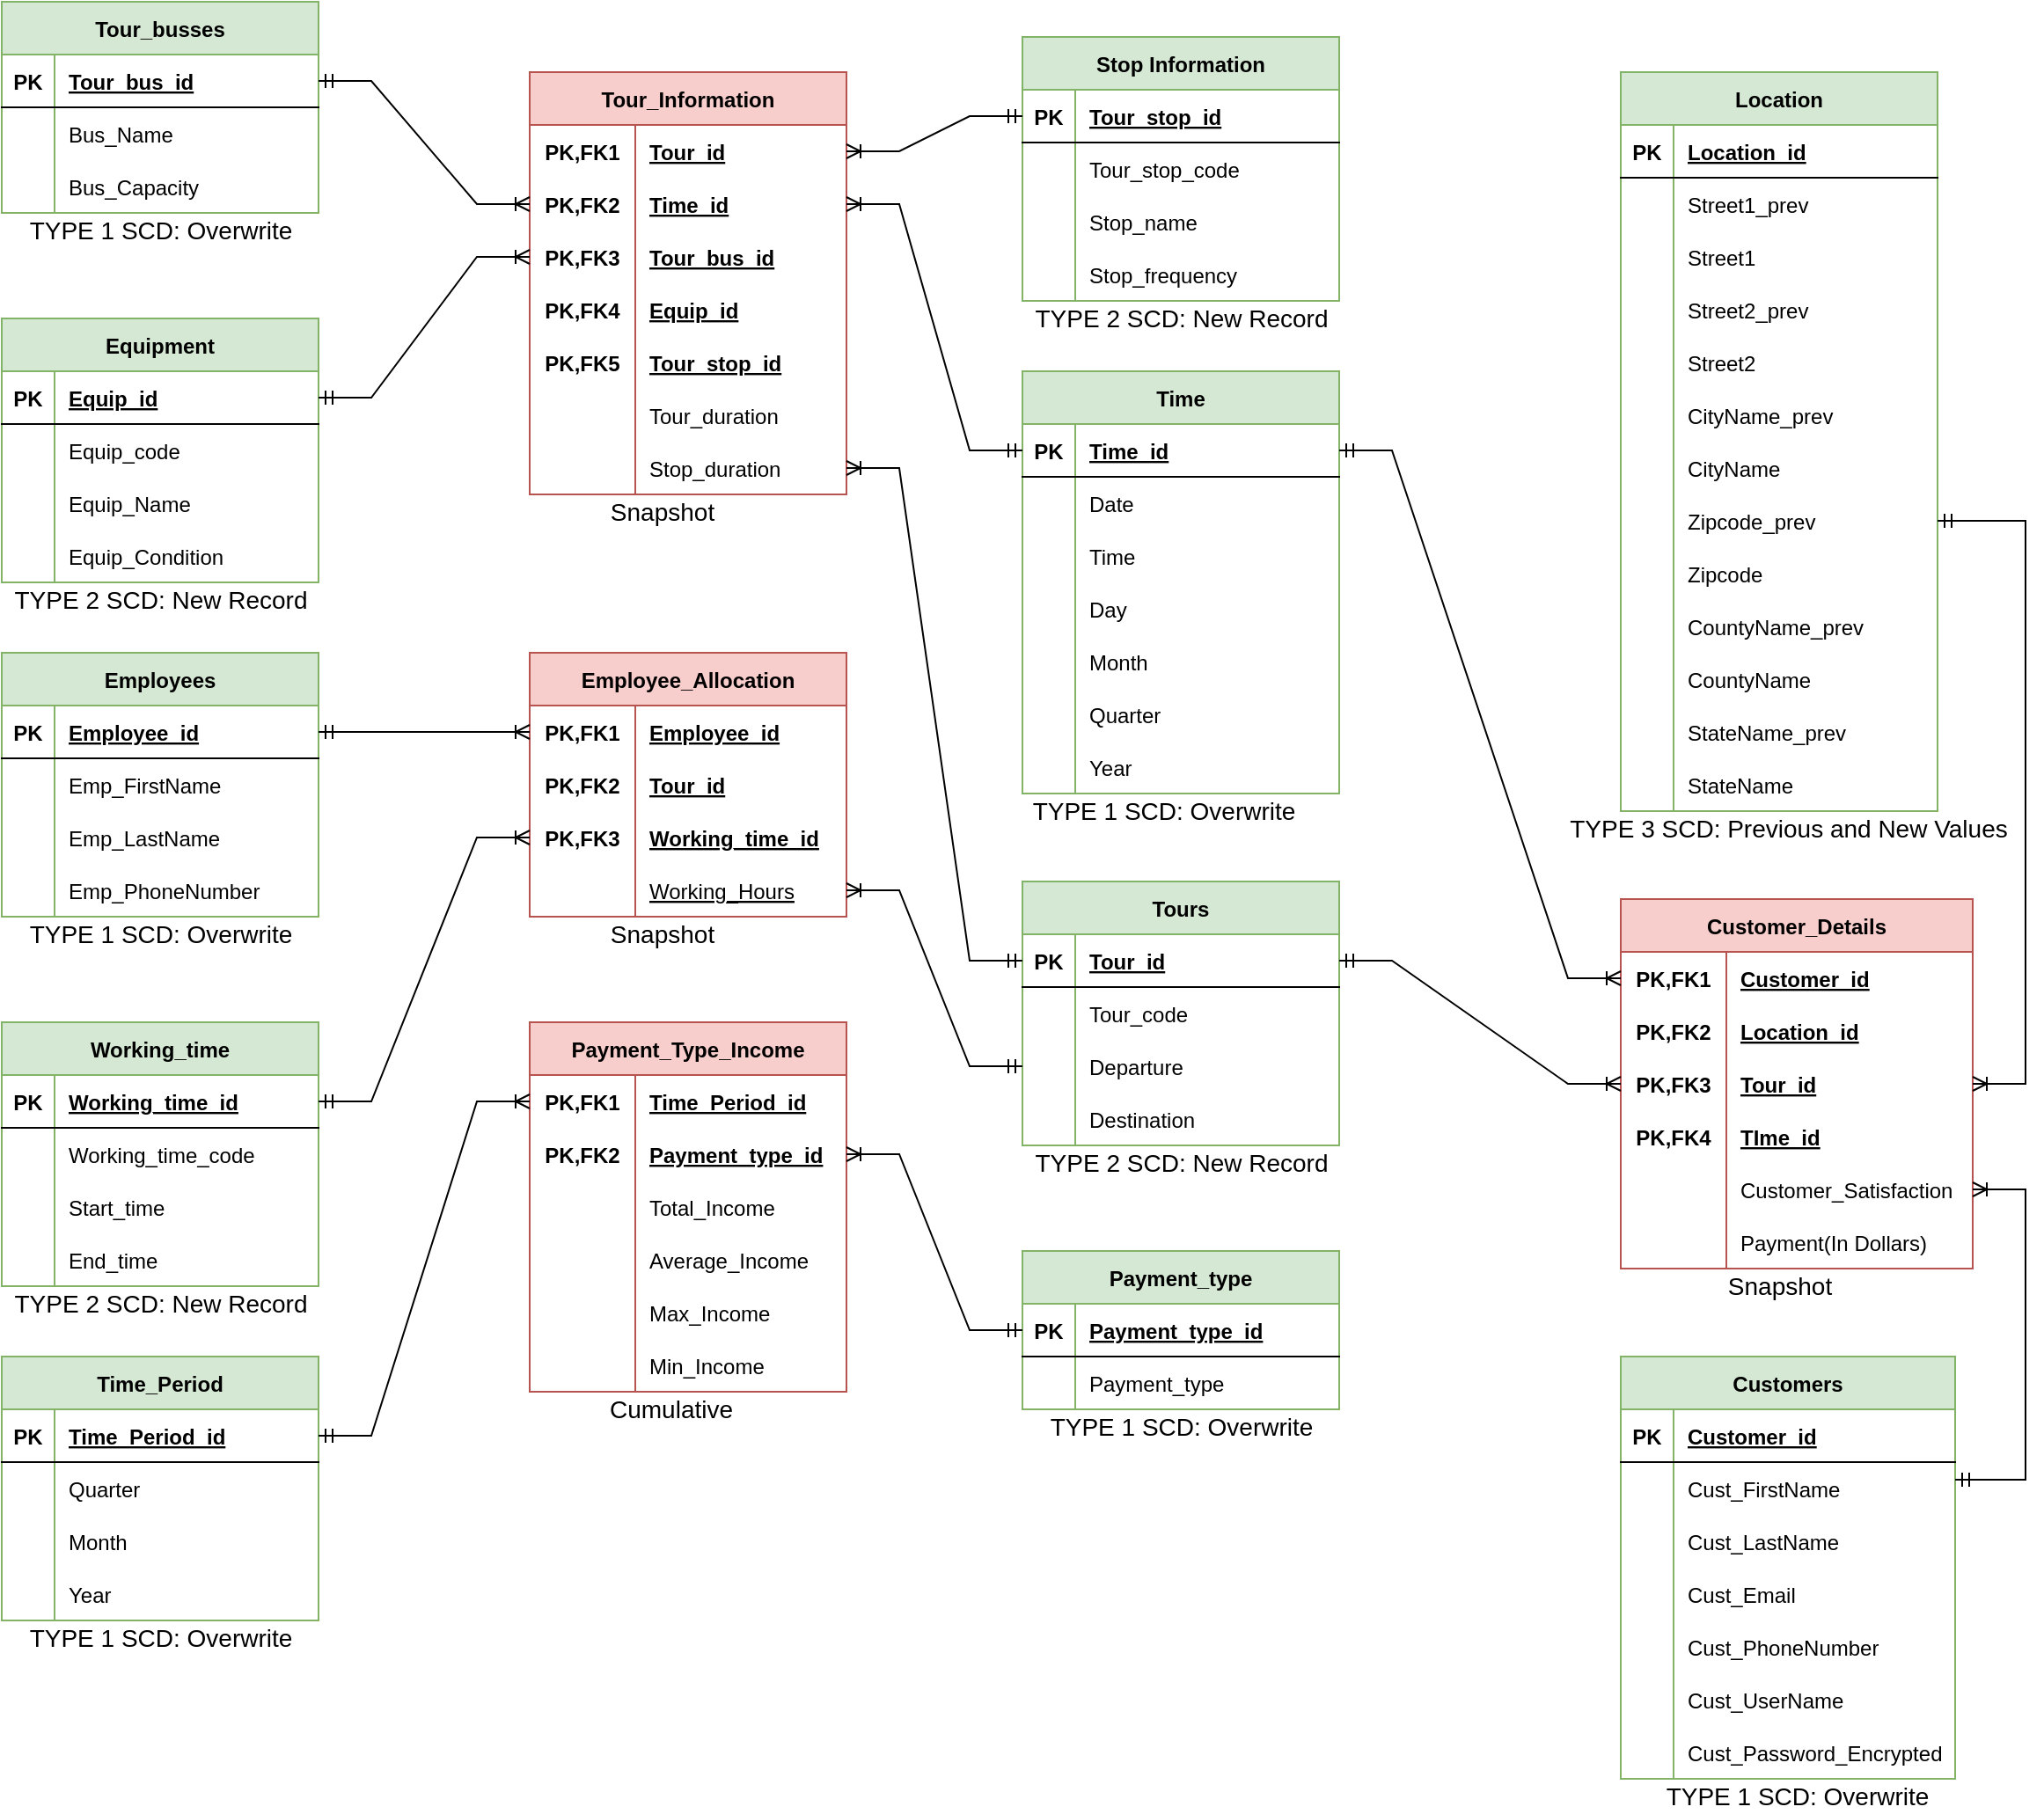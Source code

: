 <mxfile version="20.6.0" type="device"><diagram id="R2lEEEUBdFMjLlhIrx00" name="Page-1"><mxGraphModel dx="1422" dy="786" grid="1" gridSize="10" guides="1" tooltips="1" connect="1" arrows="1" fold="1" page="1" pageScale="1" pageWidth="850" pageHeight="1100" math="0" shadow="0" extFonts="Permanent Marker^https://fonts.googleapis.com/css?family=Permanent+Marker"><root><mxCell id="0"/><mxCell id="1" parent="0"/><mxCell id="ag5YOu8vs5iU692XZLsc-1" value="Time" style="shape=table;startSize=30;container=1;collapsible=1;childLayout=tableLayout;fixedRows=1;rowLines=0;fontStyle=1;align=center;resizeLast=1;fillColor=#d5e8d4;strokeColor=#82b366;" parent="1" vertex="1"><mxGeometry x="630" y="240" width="180" height="240" as="geometry"/></mxCell><mxCell id="ag5YOu8vs5iU692XZLsc-2" value="" style="shape=tableRow;horizontal=0;startSize=0;swimlaneHead=0;swimlaneBody=0;fillColor=none;collapsible=0;dropTarget=0;points=[[0,0.5],[1,0.5]];portConstraint=eastwest;top=0;left=0;right=0;bottom=1;" parent="ag5YOu8vs5iU692XZLsc-1" vertex="1"><mxGeometry y="30" width="180" height="30" as="geometry"/></mxCell><mxCell id="ag5YOu8vs5iU692XZLsc-3" value="PK" style="shape=partialRectangle;connectable=0;fillColor=none;top=0;left=0;bottom=0;right=0;fontStyle=1;overflow=hidden;" parent="ag5YOu8vs5iU692XZLsc-2" vertex="1"><mxGeometry width="30" height="30" as="geometry"><mxRectangle width="30" height="30" as="alternateBounds"/></mxGeometry></mxCell><mxCell id="ag5YOu8vs5iU692XZLsc-4" value="Time_id" style="shape=partialRectangle;connectable=0;fillColor=none;top=0;left=0;bottom=0;right=0;align=left;spacingLeft=6;fontStyle=5;overflow=hidden;" parent="ag5YOu8vs5iU692XZLsc-2" vertex="1"><mxGeometry x="30" width="150" height="30" as="geometry"><mxRectangle width="150" height="30" as="alternateBounds"/></mxGeometry></mxCell><mxCell id="ag5YOu8vs5iU692XZLsc-5" value="" style="shape=tableRow;horizontal=0;startSize=0;swimlaneHead=0;swimlaneBody=0;fillColor=none;collapsible=0;dropTarget=0;points=[[0,0.5],[1,0.5]];portConstraint=eastwest;top=0;left=0;right=0;bottom=0;" parent="ag5YOu8vs5iU692XZLsc-1" vertex="1"><mxGeometry y="60" width="180" height="30" as="geometry"/></mxCell><mxCell id="ag5YOu8vs5iU692XZLsc-6" value="" style="shape=partialRectangle;connectable=0;fillColor=none;top=0;left=0;bottom=0;right=0;editable=1;overflow=hidden;" parent="ag5YOu8vs5iU692XZLsc-5" vertex="1"><mxGeometry width="30" height="30" as="geometry"><mxRectangle width="30" height="30" as="alternateBounds"/></mxGeometry></mxCell><mxCell id="ag5YOu8vs5iU692XZLsc-7" value="Date" style="shape=partialRectangle;connectable=0;fillColor=none;top=0;left=0;bottom=0;right=0;align=left;spacingLeft=6;overflow=hidden;" parent="ag5YOu8vs5iU692XZLsc-5" vertex="1"><mxGeometry x="30" width="150" height="30" as="geometry"><mxRectangle width="150" height="30" as="alternateBounds"/></mxGeometry></mxCell><mxCell id="ag5YOu8vs5iU692XZLsc-8" value="" style="shape=tableRow;horizontal=0;startSize=0;swimlaneHead=0;swimlaneBody=0;fillColor=none;collapsible=0;dropTarget=0;points=[[0,0.5],[1,0.5]];portConstraint=eastwest;top=0;left=0;right=0;bottom=0;" parent="ag5YOu8vs5iU692XZLsc-1" vertex="1"><mxGeometry y="90" width="180" height="30" as="geometry"/></mxCell><mxCell id="ag5YOu8vs5iU692XZLsc-9" value="" style="shape=partialRectangle;connectable=0;fillColor=none;top=0;left=0;bottom=0;right=0;editable=1;overflow=hidden;" parent="ag5YOu8vs5iU692XZLsc-8" vertex="1"><mxGeometry width="30" height="30" as="geometry"><mxRectangle width="30" height="30" as="alternateBounds"/></mxGeometry></mxCell><mxCell id="ag5YOu8vs5iU692XZLsc-10" value="Time" style="shape=partialRectangle;connectable=0;fillColor=none;top=0;left=0;bottom=0;right=0;align=left;spacingLeft=6;overflow=hidden;" parent="ag5YOu8vs5iU692XZLsc-8" vertex="1"><mxGeometry x="30" width="150" height="30" as="geometry"><mxRectangle width="150" height="30" as="alternateBounds"/></mxGeometry></mxCell><mxCell id="ag5YOu8vs5iU692XZLsc-88" style="shape=tableRow;horizontal=0;startSize=0;swimlaneHead=0;swimlaneBody=0;fillColor=none;collapsible=0;dropTarget=0;points=[[0,0.5],[1,0.5]];portConstraint=eastwest;top=0;left=0;right=0;bottom=0;" parent="ag5YOu8vs5iU692XZLsc-1" vertex="1"><mxGeometry y="120" width="180" height="30" as="geometry"/></mxCell><mxCell id="ag5YOu8vs5iU692XZLsc-89" style="shape=partialRectangle;connectable=0;fillColor=none;top=0;left=0;bottom=0;right=0;editable=1;overflow=hidden;" parent="ag5YOu8vs5iU692XZLsc-88" vertex="1"><mxGeometry width="30" height="30" as="geometry"><mxRectangle width="30" height="30" as="alternateBounds"/></mxGeometry></mxCell><mxCell id="ag5YOu8vs5iU692XZLsc-90" value="Day" style="shape=partialRectangle;connectable=0;fillColor=none;top=0;left=0;bottom=0;right=0;align=left;spacingLeft=6;overflow=hidden;" parent="ag5YOu8vs5iU692XZLsc-88" vertex="1"><mxGeometry x="30" width="150" height="30" as="geometry"><mxRectangle width="150" height="30" as="alternateBounds"/></mxGeometry></mxCell><mxCell id="ag5YOu8vs5iU692XZLsc-94" style="shape=tableRow;horizontal=0;startSize=0;swimlaneHead=0;swimlaneBody=0;fillColor=none;collapsible=0;dropTarget=0;points=[[0,0.5],[1,0.5]];portConstraint=eastwest;top=0;left=0;right=0;bottom=0;" parent="ag5YOu8vs5iU692XZLsc-1" vertex="1"><mxGeometry y="150" width="180" height="30" as="geometry"/></mxCell><mxCell id="ag5YOu8vs5iU692XZLsc-95" style="shape=partialRectangle;connectable=0;fillColor=none;top=0;left=0;bottom=0;right=0;editable=1;overflow=hidden;" parent="ag5YOu8vs5iU692XZLsc-94" vertex="1"><mxGeometry width="30" height="30" as="geometry"><mxRectangle width="30" height="30" as="alternateBounds"/></mxGeometry></mxCell><mxCell id="ag5YOu8vs5iU692XZLsc-96" value="Month" style="shape=partialRectangle;connectable=0;fillColor=none;top=0;left=0;bottom=0;right=0;align=left;spacingLeft=6;overflow=hidden;" parent="ag5YOu8vs5iU692XZLsc-94" vertex="1"><mxGeometry x="30" width="150" height="30" as="geometry"><mxRectangle width="150" height="30" as="alternateBounds"/></mxGeometry></mxCell><mxCell id="ag5YOu8vs5iU692XZLsc-91" style="shape=tableRow;horizontal=0;startSize=0;swimlaneHead=0;swimlaneBody=0;fillColor=none;collapsible=0;dropTarget=0;points=[[0,0.5],[1,0.5]];portConstraint=eastwest;top=0;left=0;right=0;bottom=0;" parent="ag5YOu8vs5iU692XZLsc-1" vertex="1"><mxGeometry y="180" width="180" height="30" as="geometry"/></mxCell><mxCell id="ag5YOu8vs5iU692XZLsc-92" style="shape=partialRectangle;connectable=0;fillColor=none;top=0;left=0;bottom=0;right=0;editable=1;overflow=hidden;" parent="ag5YOu8vs5iU692XZLsc-91" vertex="1"><mxGeometry width="30" height="30" as="geometry"><mxRectangle width="30" height="30" as="alternateBounds"/></mxGeometry></mxCell><mxCell id="ag5YOu8vs5iU692XZLsc-93" value="Quarter" style="shape=partialRectangle;connectable=0;fillColor=none;top=0;left=0;bottom=0;right=0;align=left;spacingLeft=6;overflow=hidden;" parent="ag5YOu8vs5iU692XZLsc-91" vertex="1"><mxGeometry x="30" width="150" height="30" as="geometry"><mxRectangle width="150" height="30" as="alternateBounds"/></mxGeometry></mxCell><mxCell id="ag5YOu8vs5iU692XZLsc-11" value="" style="shape=tableRow;horizontal=0;startSize=0;swimlaneHead=0;swimlaneBody=0;fillColor=none;collapsible=0;dropTarget=0;points=[[0,0.5],[1,0.5]];portConstraint=eastwest;top=0;left=0;right=0;bottom=0;" parent="ag5YOu8vs5iU692XZLsc-1" vertex="1"><mxGeometry y="210" width="180" height="30" as="geometry"/></mxCell><mxCell id="ag5YOu8vs5iU692XZLsc-12" value="" style="shape=partialRectangle;connectable=0;fillColor=none;top=0;left=0;bottom=0;right=0;editable=1;overflow=hidden;" parent="ag5YOu8vs5iU692XZLsc-11" vertex="1"><mxGeometry width="30" height="30" as="geometry"><mxRectangle width="30" height="30" as="alternateBounds"/></mxGeometry></mxCell><mxCell id="ag5YOu8vs5iU692XZLsc-13" value="Year" style="shape=partialRectangle;connectable=0;fillColor=none;top=0;left=0;bottom=0;right=0;align=left;spacingLeft=6;overflow=hidden;" parent="ag5YOu8vs5iU692XZLsc-11" vertex="1"><mxGeometry x="30" width="150" height="30" as="geometry"><mxRectangle width="150" height="30" as="alternateBounds"/></mxGeometry></mxCell><mxCell id="ag5YOu8vs5iU692XZLsc-14" value="Tours" style="shape=table;startSize=30;container=1;collapsible=1;childLayout=tableLayout;fixedRows=1;rowLines=0;fontStyle=1;align=center;resizeLast=1;fillColor=#d5e8d4;strokeColor=#82b366;" parent="1" vertex="1"><mxGeometry x="630" y="530" width="180" height="150" as="geometry"/></mxCell><mxCell id="ag5YOu8vs5iU692XZLsc-15" value="" style="shape=tableRow;horizontal=0;startSize=0;swimlaneHead=0;swimlaneBody=0;fillColor=none;collapsible=0;dropTarget=0;points=[[0,0.5],[1,0.5]];portConstraint=eastwest;top=0;left=0;right=0;bottom=1;" parent="ag5YOu8vs5iU692XZLsc-14" vertex="1"><mxGeometry y="30" width="180" height="30" as="geometry"/></mxCell><mxCell id="ag5YOu8vs5iU692XZLsc-16" value="PK" style="shape=partialRectangle;connectable=0;fillColor=none;top=0;left=0;bottom=0;right=0;fontStyle=1;overflow=hidden;" parent="ag5YOu8vs5iU692XZLsc-15" vertex="1"><mxGeometry width="30" height="30" as="geometry"><mxRectangle width="30" height="30" as="alternateBounds"/></mxGeometry></mxCell><mxCell id="ag5YOu8vs5iU692XZLsc-17" value="Tour_id" style="shape=partialRectangle;connectable=0;fillColor=none;top=0;left=0;bottom=0;right=0;align=left;spacingLeft=6;fontStyle=5;overflow=hidden;" parent="ag5YOu8vs5iU692XZLsc-15" vertex="1"><mxGeometry x="30" width="150" height="30" as="geometry"><mxRectangle width="150" height="30" as="alternateBounds"/></mxGeometry></mxCell><mxCell id="9n-7EpNPgLgTtE1PEDru-1" style="shape=tableRow;horizontal=0;startSize=0;swimlaneHead=0;swimlaneBody=0;fillColor=none;collapsible=0;dropTarget=0;points=[[0,0.5],[1,0.5]];portConstraint=eastwest;top=0;left=0;right=0;bottom=0;" vertex="1" parent="ag5YOu8vs5iU692XZLsc-14"><mxGeometry y="60" width="180" height="30" as="geometry"/></mxCell><mxCell id="9n-7EpNPgLgTtE1PEDru-2" style="shape=partialRectangle;connectable=0;fillColor=none;top=0;left=0;bottom=0;right=0;editable=1;overflow=hidden;" vertex="1" parent="9n-7EpNPgLgTtE1PEDru-1"><mxGeometry width="30" height="30" as="geometry"><mxRectangle width="30" height="30" as="alternateBounds"/></mxGeometry></mxCell><mxCell id="9n-7EpNPgLgTtE1PEDru-3" value="Tour_code" style="shape=partialRectangle;connectable=0;fillColor=none;top=0;left=0;bottom=0;right=0;align=left;spacingLeft=6;overflow=hidden;" vertex="1" parent="9n-7EpNPgLgTtE1PEDru-1"><mxGeometry x="30" width="150" height="30" as="geometry"><mxRectangle width="150" height="30" as="alternateBounds"/></mxGeometry></mxCell><mxCell id="ag5YOu8vs5iU692XZLsc-18" value="" style="shape=tableRow;horizontal=0;startSize=0;swimlaneHead=0;swimlaneBody=0;fillColor=none;collapsible=0;dropTarget=0;points=[[0,0.5],[1,0.5]];portConstraint=eastwest;top=0;left=0;right=0;bottom=0;" parent="ag5YOu8vs5iU692XZLsc-14" vertex="1"><mxGeometry y="90" width="180" height="30" as="geometry"/></mxCell><mxCell id="ag5YOu8vs5iU692XZLsc-19" value="" style="shape=partialRectangle;connectable=0;fillColor=none;top=0;left=0;bottom=0;right=0;editable=1;overflow=hidden;" parent="ag5YOu8vs5iU692XZLsc-18" vertex="1"><mxGeometry width="30" height="30" as="geometry"><mxRectangle width="30" height="30" as="alternateBounds"/></mxGeometry></mxCell><mxCell id="ag5YOu8vs5iU692XZLsc-20" value="Departure" style="shape=partialRectangle;connectable=0;fillColor=none;top=0;left=0;bottom=0;right=0;align=left;spacingLeft=6;overflow=hidden;" parent="ag5YOu8vs5iU692XZLsc-18" vertex="1"><mxGeometry x="30" width="150" height="30" as="geometry"><mxRectangle width="150" height="30" as="alternateBounds"/></mxGeometry></mxCell><mxCell id="ag5YOu8vs5iU692XZLsc-21" value="" style="shape=tableRow;horizontal=0;startSize=0;swimlaneHead=0;swimlaneBody=0;fillColor=none;collapsible=0;dropTarget=0;points=[[0,0.5],[1,0.5]];portConstraint=eastwest;top=0;left=0;right=0;bottom=0;" parent="ag5YOu8vs5iU692XZLsc-14" vertex="1"><mxGeometry y="120" width="180" height="30" as="geometry"/></mxCell><mxCell id="ag5YOu8vs5iU692XZLsc-22" value="" style="shape=partialRectangle;connectable=0;fillColor=none;top=0;left=0;bottom=0;right=0;editable=1;overflow=hidden;" parent="ag5YOu8vs5iU692XZLsc-21" vertex="1"><mxGeometry width="30" height="30" as="geometry"><mxRectangle width="30" height="30" as="alternateBounds"/></mxGeometry></mxCell><mxCell id="ag5YOu8vs5iU692XZLsc-23" value="Destination" style="shape=partialRectangle;connectable=0;fillColor=none;top=0;left=0;bottom=0;right=0;align=left;spacingLeft=6;overflow=hidden;" parent="ag5YOu8vs5iU692XZLsc-21" vertex="1"><mxGeometry x="30" width="150" height="30" as="geometry"><mxRectangle width="150" height="30" as="alternateBounds"/></mxGeometry></mxCell><mxCell id="ag5YOu8vs5iU692XZLsc-27" value="Location" style="shape=table;startSize=30;container=1;collapsible=1;childLayout=tableLayout;fixedRows=1;rowLines=0;fontStyle=1;align=center;resizeLast=1;fillColor=#d5e8d4;strokeColor=#82b366;" parent="1" vertex="1"><mxGeometry x="970" y="70" width="180" height="420" as="geometry"/></mxCell><mxCell id="ag5YOu8vs5iU692XZLsc-28" value="" style="shape=tableRow;horizontal=0;startSize=0;swimlaneHead=0;swimlaneBody=0;fillColor=none;collapsible=0;dropTarget=0;points=[[0,0.5],[1,0.5]];portConstraint=eastwest;top=0;left=0;right=0;bottom=1;" parent="ag5YOu8vs5iU692XZLsc-27" vertex="1"><mxGeometry y="30" width="180" height="30" as="geometry"/></mxCell><mxCell id="ag5YOu8vs5iU692XZLsc-29" value="PK" style="shape=partialRectangle;connectable=0;fillColor=none;top=0;left=0;bottom=0;right=0;fontStyle=1;overflow=hidden;" parent="ag5YOu8vs5iU692XZLsc-28" vertex="1"><mxGeometry width="30" height="30" as="geometry"><mxRectangle width="30" height="30" as="alternateBounds"/></mxGeometry></mxCell><mxCell id="ag5YOu8vs5iU692XZLsc-30" value="Location_id" style="shape=partialRectangle;connectable=0;fillColor=none;top=0;left=0;bottom=0;right=0;align=left;spacingLeft=6;fontStyle=5;overflow=hidden;" parent="ag5YOu8vs5iU692XZLsc-28" vertex="1"><mxGeometry x="30" width="150" height="30" as="geometry"><mxRectangle width="150" height="30" as="alternateBounds"/></mxGeometry></mxCell><mxCell id="ag5YOu8vs5iU692XZLsc-31" value="" style="shape=tableRow;horizontal=0;startSize=0;swimlaneHead=0;swimlaneBody=0;fillColor=none;collapsible=0;dropTarget=0;points=[[0,0.5],[1,0.5]];portConstraint=eastwest;top=0;left=0;right=0;bottom=0;" parent="ag5YOu8vs5iU692XZLsc-27" vertex="1"><mxGeometry y="60" width="180" height="30" as="geometry"/></mxCell><mxCell id="ag5YOu8vs5iU692XZLsc-32" value="" style="shape=partialRectangle;connectable=0;fillColor=none;top=0;left=0;bottom=0;right=0;editable=1;overflow=hidden;" parent="ag5YOu8vs5iU692XZLsc-31" vertex="1"><mxGeometry width="30" height="30" as="geometry"><mxRectangle width="30" height="30" as="alternateBounds"/></mxGeometry></mxCell><mxCell id="ag5YOu8vs5iU692XZLsc-33" value="Street1_prev" style="shape=partialRectangle;connectable=0;fillColor=none;top=0;left=0;bottom=0;right=0;align=left;spacingLeft=6;overflow=hidden;" parent="ag5YOu8vs5iU692XZLsc-31" vertex="1"><mxGeometry x="30" width="150" height="30" as="geometry"><mxRectangle width="150" height="30" as="alternateBounds"/></mxGeometry></mxCell><mxCell id="ag5YOu8vs5iU692XZLsc-524" style="shape=tableRow;horizontal=0;startSize=0;swimlaneHead=0;swimlaneBody=0;fillColor=none;collapsible=0;dropTarget=0;points=[[0,0.5],[1,0.5]];portConstraint=eastwest;top=0;left=0;right=0;bottom=0;" parent="ag5YOu8vs5iU692XZLsc-27" vertex="1"><mxGeometry y="90" width="180" height="30" as="geometry"/></mxCell><mxCell id="ag5YOu8vs5iU692XZLsc-525" style="shape=partialRectangle;connectable=0;fillColor=none;top=0;left=0;bottom=0;right=0;editable=1;overflow=hidden;" parent="ag5YOu8vs5iU692XZLsc-524" vertex="1"><mxGeometry width="30" height="30" as="geometry"><mxRectangle width="30" height="30" as="alternateBounds"/></mxGeometry></mxCell><mxCell id="ag5YOu8vs5iU692XZLsc-526" value="Street1" style="shape=partialRectangle;connectable=0;fillColor=none;top=0;left=0;bottom=0;right=0;align=left;spacingLeft=6;overflow=hidden;" parent="ag5YOu8vs5iU692XZLsc-524" vertex="1"><mxGeometry x="30" width="150" height="30" as="geometry"><mxRectangle width="150" height="30" as="alternateBounds"/></mxGeometry></mxCell><mxCell id="ag5YOu8vs5iU692XZLsc-34" value="" style="shape=tableRow;horizontal=0;startSize=0;swimlaneHead=0;swimlaneBody=0;fillColor=none;collapsible=0;dropTarget=0;points=[[0,0.5],[1,0.5]];portConstraint=eastwest;top=0;left=0;right=0;bottom=0;" parent="ag5YOu8vs5iU692XZLsc-27" vertex="1"><mxGeometry y="120" width="180" height="30" as="geometry"/></mxCell><mxCell id="ag5YOu8vs5iU692XZLsc-35" value="" style="shape=partialRectangle;connectable=0;fillColor=none;top=0;left=0;bottom=0;right=0;editable=1;overflow=hidden;" parent="ag5YOu8vs5iU692XZLsc-34" vertex="1"><mxGeometry width="30" height="30" as="geometry"><mxRectangle width="30" height="30" as="alternateBounds"/></mxGeometry></mxCell><mxCell id="ag5YOu8vs5iU692XZLsc-36" value="Street2_prev" style="shape=partialRectangle;connectable=0;fillColor=none;top=0;left=0;bottom=0;right=0;align=left;spacingLeft=6;overflow=hidden;" parent="ag5YOu8vs5iU692XZLsc-34" vertex="1"><mxGeometry x="30" width="150" height="30" as="geometry"><mxRectangle width="150" height="30" as="alternateBounds"/></mxGeometry></mxCell><mxCell id="ag5YOu8vs5iU692XZLsc-527" style="shape=tableRow;horizontal=0;startSize=0;swimlaneHead=0;swimlaneBody=0;fillColor=none;collapsible=0;dropTarget=0;points=[[0,0.5],[1,0.5]];portConstraint=eastwest;top=0;left=0;right=0;bottom=0;" parent="ag5YOu8vs5iU692XZLsc-27" vertex="1"><mxGeometry y="150" width="180" height="30" as="geometry"/></mxCell><mxCell id="ag5YOu8vs5iU692XZLsc-528" style="shape=partialRectangle;connectable=0;fillColor=none;top=0;left=0;bottom=0;right=0;editable=1;overflow=hidden;" parent="ag5YOu8vs5iU692XZLsc-527" vertex="1"><mxGeometry width="30" height="30" as="geometry"><mxRectangle width="30" height="30" as="alternateBounds"/></mxGeometry></mxCell><mxCell id="ag5YOu8vs5iU692XZLsc-529" value="Street2" style="shape=partialRectangle;connectable=0;fillColor=none;top=0;left=0;bottom=0;right=0;align=left;spacingLeft=6;overflow=hidden;" parent="ag5YOu8vs5iU692XZLsc-527" vertex="1"><mxGeometry x="30" width="150" height="30" as="geometry"><mxRectangle width="150" height="30" as="alternateBounds"/></mxGeometry></mxCell><mxCell id="ag5YOu8vs5iU692XZLsc-37" value="" style="shape=tableRow;horizontal=0;startSize=0;swimlaneHead=0;swimlaneBody=0;fillColor=none;collapsible=0;dropTarget=0;points=[[0,0.5],[1,0.5]];portConstraint=eastwest;top=0;left=0;right=0;bottom=0;" parent="ag5YOu8vs5iU692XZLsc-27" vertex="1"><mxGeometry y="180" width="180" height="30" as="geometry"/></mxCell><mxCell id="ag5YOu8vs5iU692XZLsc-38" value="" style="shape=partialRectangle;connectable=0;fillColor=none;top=0;left=0;bottom=0;right=0;editable=1;overflow=hidden;" parent="ag5YOu8vs5iU692XZLsc-37" vertex="1"><mxGeometry width="30" height="30" as="geometry"><mxRectangle width="30" height="30" as="alternateBounds"/></mxGeometry></mxCell><mxCell id="ag5YOu8vs5iU692XZLsc-39" value="CityName_prev" style="shape=partialRectangle;connectable=0;fillColor=none;top=0;left=0;bottom=0;right=0;align=left;spacingLeft=6;overflow=hidden;" parent="ag5YOu8vs5iU692XZLsc-37" vertex="1"><mxGeometry x="30" width="150" height="30" as="geometry"><mxRectangle width="150" height="30" as="alternateBounds"/></mxGeometry></mxCell><mxCell id="ag5YOu8vs5iU692XZLsc-530" style="shape=tableRow;horizontal=0;startSize=0;swimlaneHead=0;swimlaneBody=0;fillColor=none;collapsible=0;dropTarget=0;points=[[0,0.5],[1,0.5]];portConstraint=eastwest;top=0;left=0;right=0;bottom=0;" parent="ag5YOu8vs5iU692XZLsc-27" vertex="1"><mxGeometry y="210" width="180" height="30" as="geometry"/></mxCell><mxCell id="ag5YOu8vs5iU692XZLsc-531" style="shape=partialRectangle;connectable=0;fillColor=none;top=0;left=0;bottom=0;right=0;editable=1;overflow=hidden;" parent="ag5YOu8vs5iU692XZLsc-530" vertex="1"><mxGeometry width="30" height="30" as="geometry"><mxRectangle width="30" height="30" as="alternateBounds"/></mxGeometry></mxCell><mxCell id="ag5YOu8vs5iU692XZLsc-532" value="CityName" style="shape=partialRectangle;connectable=0;fillColor=none;top=0;left=0;bottom=0;right=0;align=left;spacingLeft=6;overflow=hidden;" parent="ag5YOu8vs5iU692XZLsc-530" vertex="1"><mxGeometry x="30" width="150" height="30" as="geometry"><mxRectangle width="150" height="30" as="alternateBounds"/></mxGeometry></mxCell><mxCell id="ag5YOu8vs5iU692XZLsc-116" style="shape=tableRow;horizontal=0;startSize=0;swimlaneHead=0;swimlaneBody=0;fillColor=none;collapsible=0;dropTarget=0;points=[[0,0.5],[1,0.5]];portConstraint=eastwest;top=0;left=0;right=0;bottom=0;" parent="ag5YOu8vs5iU692XZLsc-27" vertex="1"><mxGeometry y="240" width="180" height="30" as="geometry"/></mxCell><mxCell id="ag5YOu8vs5iU692XZLsc-117" style="shape=partialRectangle;connectable=0;fillColor=none;top=0;left=0;bottom=0;right=0;editable=1;overflow=hidden;" parent="ag5YOu8vs5iU692XZLsc-116" vertex="1"><mxGeometry width="30" height="30" as="geometry"><mxRectangle width="30" height="30" as="alternateBounds"/></mxGeometry></mxCell><mxCell id="ag5YOu8vs5iU692XZLsc-118" value="Zipcode_prev" style="shape=partialRectangle;connectable=0;fillColor=none;top=0;left=0;bottom=0;right=0;align=left;spacingLeft=6;overflow=hidden;" parent="ag5YOu8vs5iU692XZLsc-116" vertex="1"><mxGeometry x="30" width="150" height="30" as="geometry"><mxRectangle width="150" height="30" as="alternateBounds"/></mxGeometry></mxCell><mxCell id="ag5YOu8vs5iU692XZLsc-533" style="shape=tableRow;horizontal=0;startSize=0;swimlaneHead=0;swimlaneBody=0;fillColor=none;collapsible=0;dropTarget=0;points=[[0,0.5],[1,0.5]];portConstraint=eastwest;top=0;left=0;right=0;bottom=0;" parent="ag5YOu8vs5iU692XZLsc-27" vertex="1"><mxGeometry y="270" width="180" height="30" as="geometry"/></mxCell><mxCell id="ag5YOu8vs5iU692XZLsc-534" style="shape=partialRectangle;connectable=0;fillColor=none;top=0;left=0;bottom=0;right=0;editable=1;overflow=hidden;" parent="ag5YOu8vs5iU692XZLsc-533" vertex="1"><mxGeometry width="30" height="30" as="geometry"><mxRectangle width="30" height="30" as="alternateBounds"/></mxGeometry></mxCell><mxCell id="ag5YOu8vs5iU692XZLsc-535" value="Zipcode" style="shape=partialRectangle;connectable=0;fillColor=none;top=0;left=0;bottom=0;right=0;align=left;spacingLeft=6;overflow=hidden;" parent="ag5YOu8vs5iU692XZLsc-533" vertex="1"><mxGeometry x="30" width="150" height="30" as="geometry"><mxRectangle width="150" height="30" as="alternateBounds"/></mxGeometry></mxCell><mxCell id="ag5YOu8vs5iU692XZLsc-113" style="shape=tableRow;horizontal=0;startSize=0;swimlaneHead=0;swimlaneBody=0;fillColor=none;collapsible=0;dropTarget=0;points=[[0,0.5],[1,0.5]];portConstraint=eastwest;top=0;left=0;right=0;bottom=0;" parent="ag5YOu8vs5iU692XZLsc-27" vertex="1"><mxGeometry y="300" width="180" height="30" as="geometry"/></mxCell><mxCell id="ag5YOu8vs5iU692XZLsc-114" style="shape=partialRectangle;connectable=0;fillColor=none;top=0;left=0;bottom=0;right=0;editable=1;overflow=hidden;" parent="ag5YOu8vs5iU692XZLsc-113" vertex="1"><mxGeometry width="30" height="30" as="geometry"><mxRectangle width="30" height="30" as="alternateBounds"/></mxGeometry></mxCell><mxCell id="ag5YOu8vs5iU692XZLsc-115" value="CountyName_prev" style="shape=partialRectangle;connectable=0;fillColor=none;top=0;left=0;bottom=0;right=0;align=left;spacingLeft=6;overflow=hidden;" parent="ag5YOu8vs5iU692XZLsc-113" vertex="1"><mxGeometry x="30" width="150" height="30" as="geometry"><mxRectangle width="150" height="30" as="alternateBounds"/></mxGeometry></mxCell><mxCell id="ag5YOu8vs5iU692XZLsc-536" style="shape=tableRow;horizontal=0;startSize=0;swimlaneHead=0;swimlaneBody=0;fillColor=none;collapsible=0;dropTarget=0;points=[[0,0.5],[1,0.5]];portConstraint=eastwest;top=0;left=0;right=0;bottom=0;" parent="ag5YOu8vs5iU692XZLsc-27" vertex="1"><mxGeometry y="330" width="180" height="30" as="geometry"/></mxCell><mxCell id="ag5YOu8vs5iU692XZLsc-537" style="shape=partialRectangle;connectable=0;fillColor=none;top=0;left=0;bottom=0;right=0;editable=1;overflow=hidden;" parent="ag5YOu8vs5iU692XZLsc-536" vertex="1"><mxGeometry width="30" height="30" as="geometry"><mxRectangle width="30" height="30" as="alternateBounds"/></mxGeometry></mxCell><mxCell id="ag5YOu8vs5iU692XZLsc-538" value="CountyName" style="shape=partialRectangle;connectable=0;fillColor=none;top=0;left=0;bottom=0;right=0;align=left;spacingLeft=6;overflow=hidden;" parent="ag5YOu8vs5iU692XZLsc-536" vertex="1"><mxGeometry x="30" width="150" height="30" as="geometry"><mxRectangle width="150" height="30" as="alternateBounds"/></mxGeometry></mxCell><mxCell id="ag5YOu8vs5iU692XZLsc-110" style="shape=tableRow;horizontal=0;startSize=0;swimlaneHead=0;swimlaneBody=0;fillColor=none;collapsible=0;dropTarget=0;points=[[0,0.5],[1,0.5]];portConstraint=eastwest;top=0;left=0;right=0;bottom=0;" parent="ag5YOu8vs5iU692XZLsc-27" vertex="1"><mxGeometry y="360" width="180" height="30" as="geometry"/></mxCell><mxCell id="ag5YOu8vs5iU692XZLsc-111" style="shape=partialRectangle;connectable=0;fillColor=none;top=0;left=0;bottom=0;right=0;editable=1;overflow=hidden;" parent="ag5YOu8vs5iU692XZLsc-110" vertex="1"><mxGeometry width="30" height="30" as="geometry"><mxRectangle width="30" height="30" as="alternateBounds"/></mxGeometry></mxCell><mxCell id="ag5YOu8vs5iU692XZLsc-112" value="StateName_prev" style="shape=partialRectangle;connectable=0;fillColor=none;top=0;left=0;bottom=0;right=0;align=left;spacingLeft=6;overflow=hidden;" parent="ag5YOu8vs5iU692XZLsc-110" vertex="1"><mxGeometry x="30" width="150" height="30" as="geometry"><mxRectangle width="150" height="30" as="alternateBounds"/></mxGeometry></mxCell><mxCell id="ag5YOu8vs5iU692XZLsc-539" style="shape=tableRow;horizontal=0;startSize=0;swimlaneHead=0;swimlaneBody=0;fillColor=none;collapsible=0;dropTarget=0;points=[[0,0.5],[1,0.5]];portConstraint=eastwest;top=0;left=0;right=0;bottom=0;" parent="ag5YOu8vs5iU692XZLsc-27" vertex="1"><mxGeometry y="390" width="180" height="30" as="geometry"/></mxCell><mxCell id="ag5YOu8vs5iU692XZLsc-540" style="shape=partialRectangle;connectable=0;fillColor=none;top=0;left=0;bottom=0;right=0;editable=1;overflow=hidden;" parent="ag5YOu8vs5iU692XZLsc-539" vertex="1"><mxGeometry width="30" height="30" as="geometry"><mxRectangle width="30" height="30" as="alternateBounds"/></mxGeometry></mxCell><mxCell id="ag5YOu8vs5iU692XZLsc-541" value="StateName" style="shape=partialRectangle;connectable=0;fillColor=none;top=0;left=0;bottom=0;right=0;align=left;spacingLeft=6;overflow=hidden;" parent="ag5YOu8vs5iU692XZLsc-539" vertex="1"><mxGeometry x="30" width="150" height="30" as="geometry"><mxRectangle width="150" height="30" as="alternateBounds"/></mxGeometry></mxCell><mxCell id="ag5YOu8vs5iU692XZLsc-40" value="Employees" style="shape=table;startSize=30;container=1;collapsible=1;childLayout=tableLayout;fixedRows=1;rowLines=0;fontStyle=1;align=center;resizeLast=1;fillColor=#d5e8d4;strokeColor=#82b366;" parent="1" vertex="1"><mxGeometry x="50" y="400" width="180" height="150" as="geometry"/></mxCell><mxCell id="ag5YOu8vs5iU692XZLsc-41" value="" style="shape=tableRow;horizontal=0;startSize=0;swimlaneHead=0;swimlaneBody=0;fillColor=none;collapsible=0;dropTarget=0;points=[[0,0.5],[1,0.5]];portConstraint=eastwest;top=0;left=0;right=0;bottom=1;" parent="ag5YOu8vs5iU692XZLsc-40" vertex="1"><mxGeometry y="30" width="180" height="30" as="geometry"/></mxCell><mxCell id="ag5YOu8vs5iU692XZLsc-42" value="PK" style="shape=partialRectangle;connectable=0;fillColor=none;top=0;left=0;bottom=0;right=0;fontStyle=1;overflow=hidden;" parent="ag5YOu8vs5iU692XZLsc-41" vertex="1"><mxGeometry width="30" height="30" as="geometry"><mxRectangle width="30" height="30" as="alternateBounds"/></mxGeometry></mxCell><mxCell id="ag5YOu8vs5iU692XZLsc-43" value="Employee_id" style="shape=partialRectangle;connectable=0;fillColor=none;top=0;left=0;bottom=0;right=0;align=left;spacingLeft=6;fontStyle=5;overflow=hidden;" parent="ag5YOu8vs5iU692XZLsc-41" vertex="1"><mxGeometry x="30" width="150" height="30" as="geometry"><mxRectangle width="150" height="30" as="alternateBounds"/></mxGeometry></mxCell><mxCell id="ag5YOu8vs5iU692XZLsc-44" value="" style="shape=tableRow;horizontal=0;startSize=0;swimlaneHead=0;swimlaneBody=0;fillColor=none;collapsible=0;dropTarget=0;points=[[0,0.5],[1,0.5]];portConstraint=eastwest;top=0;left=0;right=0;bottom=0;" parent="ag5YOu8vs5iU692XZLsc-40" vertex="1"><mxGeometry y="60" width="180" height="30" as="geometry"/></mxCell><mxCell id="ag5YOu8vs5iU692XZLsc-45" value="" style="shape=partialRectangle;connectable=0;fillColor=none;top=0;left=0;bottom=0;right=0;editable=1;overflow=hidden;" parent="ag5YOu8vs5iU692XZLsc-44" vertex="1"><mxGeometry width="30" height="30" as="geometry"><mxRectangle width="30" height="30" as="alternateBounds"/></mxGeometry></mxCell><mxCell id="ag5YOu8vs5iU692XZLsc-46" value="Emp_FirstName" style="shape=partialRectangle;connectable=0;fillColor=none;top=0;left=0;bottom=0;right=0;align=left;spacingLeft=6;overflow=hidden;" parent="ag5YOu8vs5iU692XZLsc-44" vertex="1"><mxGeometry x="30" width="150" height="30" as="geometry"><mxRectangle width="150" height="30" as="alternateBounds"/></mxGeometry></mxCell><mxCell id="ag5YOu8vs5iU692XZLsc-47" value="" style="shape=tableRow;horizontal=0;startSize=0;swimlaneHead=0;swimlaneBody=0;fillColor=none;collapsible=0;dropTarget=0;points=[[0,0.5],[1,0.5]];portConstraint=eastwest;top=0;left=0;right=0;bottom=0;" parent="ag5YOu8vs5iU692XZLsc-40" vertex="1"><mxGeometry y="90" width="180" height="30" as="geometry"/></mxCell><mxCell id="ag5YOu8vs5iU692XZLsc-48" value="" style="shape=partialRectangle;connectable=0;fillColor=none;top=0;left=0;bottom=0;right=0;editable=1;overflow=hidden;" parent="ag5YOu8vs5iU692XZLsc-47" vertex="1"><mxGeometry width="30" height="30" as="geometry"><mxRectangle width="30" height="30" as="alternateBounds"/></mxGeometry></mxCell><mxCell id="ag5YOu8vs5iU692XZLsc-49" value="Emp_LastName" style="shape=partialRectangle;connectable=0;fillColor=none;top=0;left=0;bottom=0;right=0;align=left;spacingLeft=6;overflow=hidden;" parent="ag5YOu8vs5iU692XZLsc-47" vertex="1"><mxGeometry x="30" width="150" height="30" as="geometry"><mxRectangle width="150" height="30" as="alternateBounds"/></mxGeometry></mxCell><mxCell id="ag5YOu8vs5iU692XZLsc-50" value="" style="shape=tableRow;horizontal=0;startSize=0;swimlaneHead=0;swimlaneBody=0;fillColor=none;collapsible=0;dropTarget=0;points=[[0,0.5],[1,0.5]];portConstraint=eastwest;top=0;left=0;right=0;bottom=0;" parent="ag5YOu8vs5iU692XZLsc-40" vertex="1"><mxGeometry y="120" width="180" height="30" as="geometry"/></mxCell><mxCell id="ag5YOu8vs5iU692XZLsc-51" value="" style="shape=partialRectangle;connectable=0;fillColor=none;top=0;left=0;bottom=0;right=0;editable=1;overflow=hidden;" parent="ag5YOu8vs5iU692XZLsc-50" vertex="1"><mxGeometry width="30" height="30" as="geometry"><mxRectangle width="30" height="30" as="alternateBounds"/></mxGeometry></mxCell><mxCell id="ag5YOu8vs5iU692XZLsc-52" value="Emp_PhoneNumber" style="shape=partialRectangle;connectable=0;fillColor=none;top=0;left=0;bottom=0;right=0;align=left;spacingLeft=6;overflow=hidden;" parent="ag5YOu8vs5iU692XZLsc-50" vertex="1"><mxGeometry x="30" width="150" height="30" as="geometry"><mxRectangle width="150" height="30" as="alternateBounds"/></mxGeometry></mxCell><mxCell id="ag5YOu8vs5iU692XZLsc-53" value="Customers" style="shape=table;startSize=30;container=1;collapsible=1;childLayout=tableLayout;fixedRows=1;rowLines=0;fontStyle=1;align=center;resizeLast=1;fillColor=#d5e8d4;strokeColor=#82b366;" parent="1" vertex="1"><mxGeometry x="970" y="800" width="190" height="240" as="geometry"/></mxCell><mxCell id="ag5YOu8vs5iU692XZLsc-54" value="" style="shape=tableRow;horizontal=0;startSize=0;swimlaneHead=0;swimlaneBody=0;fillColor=none;collapsible=0;dropTarget=0;points=[[0,0.5],[1,0.5]];portConstraint=eastwest;top=0;left=0;right=0;bottom=1;" parent="ag5YOu8vs5iU692XZLsc-53" vertex="1"><mxGeometry y="30" width="190" height="30" as="geometry"/></mxCell><mxCell id="ag5YOu8vs5iU692XZLsc-55" value="PK" style="shape=partialRectangle;connectable=0;fillColor=none;top=0;left=0;bottom=0;right=0;fontStyle=1;overflow=hidden;" parent="ag5YOu8vs5iU692XZLsc-54" vertex="1"><mxGeometry width="30" height="30" as="geometry"><mxRectangle width="30" height="30" as="alternateBounds"/></mxGeometry></mxCell><mxCell id="ag5YOu8vs5iU692XZLsc-56" value="Customer_id" style="shape=partialRectangle;connectable=0;fillColor=none;top=0;left=0;bottom=0;right=0;align=left;spacingLeft=6;fontStyle=5;overflow=hidden;" parent="ag5YOu8vs5iU692XZLsc-54" vertex="1"><mxGeometry x="30" width="160" height="30" as="geometry"><mxRectangle width="160" height="30" as="alternateBounds"/></mxGeometry></mxCell><mxCell id="ag5YOu8vs5iU692XZLsc-57" value="" style="shape=tableRow;horizontal=0;startSize=0;swimlaneHead=0;swimlaneBody=0;fillColor=none;collapsible=0;dropTarget=0;points=[[0,0.5],[1,0.5]];portConstraint=eastwest;top=0;left=0;right=0;bottom=0;" parent="ag5YOu8vs5iU692XZLsc-53" vertex="1"><mxGeometry y="60" width="190" height="30" as="geometry"/></mxCell><mxCell id="ag5YOu8vs5iU692XZLsc-58" value="" style="shape=partialRectangle;connectable=0;fillColor=none;top=0;left=0;bottom=0;right=0;editable=1;overflow=hidden;" parent="ag5YOu8vs5iU692XZLsc-57" vertex="1"><mxGeometry width="30" height="30" as="geometry"><mxRectangle width="30" height="30" as="alternateBounds"/></mxGeometry></mxCell><mxCell id="ag5YOu8vs5iU692XZLsc-59" value="Cust_FirstName" style="shape=partialRectangle;connectable=0;fillColor=none;top=0;left=0;bottom=0;right=0;align=left;spacingLeft=6;overflow=hidden;" parent="ag5YOu8vs5iU692XZLsc-57" vertex="1"><mxGeometry x="30" width="160" height="30" as="geometry"><mxRectangle width="160" height="30" as="alternateBounds"/></mxGeometry></mxCell><mxCell id="ag5YOu8vs5iU692XZLsc-60" value="" style="shape=tableRow;horizontal=0;startSize=0;swimlaneHead=0;swimlaneBody=0;fillColor=none;collapsible=0;dropTarget=0;points=[[0,0.5],[1,0.5]];portConstraint=eastwest;top=0;left=0;right=0;bottom=0;" parent="ag5YOu8vs5iU692XZLsc-53" vertex="1"><mxGeometry y="90" width="190" height="30" as="geometry"/></mxCell><mxCell id="ag5YOu8vs5iU692XZLsc-61" value="" style="shape=partialRectangle;connectable=0;fillColor=none;top=0;left=0;bottom=0;right=0;editable=1;overflow=hidden;" parent="ag5YOu8vs5iU692XZLsc-60" vertex="1"><mxGeometry width="30" height="30" as="geometry"><mxRectangle width="30" height="30" as="alternateBounds"/></mxGeometry></mxCell><mxCell id="ag5YOu8vs5iU692XZLsc-62" value="Cust_LastName" style="shape=partialRectangle;connectable=0;fillColor=none;top=0;left=0;bottom=0;right=0;align=left;spacingLeft=6;overflow=hidden;" parent="ag5YOu8vs5iU692XZLsc-60" vertex="1"><mxGeometry x="30" width="160" height="30" as="geometry"><mxRectangle width="160" height="30" as="alternateBounds"/></mxGeometry></mxCell><mxCell id="ag5YOu8vs5iU692XZLsc-63" value="" style="shape=tableRow;horizontal=0;startSize=0;swimlaneHead=0;swimlaneBody=0;fillColor=none;collapsible=0;dropTarget=0;points=[[0,0.5],[1,0.5]];portConstraint=eastwest;top=0;left=0;right=0;bottom=0;" parent="ag5YOu8vs5iU692XZLsc-53" vertex="1"><mxGeometry y="120" width="190" height="30" as="geometry"/></mxCell><mxCell id="ag5YOu8vs5iU692XZLsc-64" value="" style="shape=partialRectangle;connectable=0;fillColor=none;top=0;left=0;bottom=0;right=0;editable=1;overflow=hidden;" parent="ag5YOu8vs5iU692XZLsc-63" vertex="1"><mxGeometry width="30" height="30" as="geometry"><mxRectangle width="30" height="30" as="alternateBounds"/></mxGeometry></mxCell><mxCell id="ag5YOu8vs5iU692XZLsc-65" value="Cust_Email" style="shape=partialRectangle;connectable=0;fillColor=none;top=0;left=0;bottom=0;right=0;align=left;spacingLeft=6;overflow=hidden;" parent="ag5YOu8vs5iU692XZLsc-63" vertex="1"><mxGeometry x="30" width="160" height="30" as="geometry"><mxRectangle width="160" height="30" as="alternateBounds"/></mxGeometry></mxCell><mxCell id="ag5YOu8vs5iU692XZLsc-125" style="shape=tableRow;horizontal=0;startSize=0;swimlaneHead=0;swimlaneBody=0;fillColor=none;collapsible=0;dropTarget=0;points=[[0,0.5],[1,0.5]];portConstraint=eastwest;top=0;left=0;right=0;bottom=0;" parent="ag5YOu8vs5iU692XZLsc-53" vertex="1"><mxGeometry y="150" width="190" height="30" as="geometry"/></mxCell><mxCell id="ag5YOu8vs5iU692XZLsc-126" style="shape=partialRectangle;connectable=0;fillColor=none;top=0;left=0;bottom=0;right=0;editable=1;overflow=hidden;" parent="ag5YOu8vs5iU692XZLsc-125" vertex="1"><mxGeometry width="30" height="30" as="geometry"><mxRectangle width="30" height="30" as="alternateBounds"/></mxGeometry></mxCell><mxCell id="ag5YOu8vs5iU692XZLsc-127" value="Cust_PhoneNumber" style="shape=partialRectangle;connectable=0;fillColor=none;top=0;left=0;bottom=0;right=0;align=left;spacingLeft=6;overflow=hidden;" parent="ag5YOu8vs5iU692XZLsc-125" vertex="1"><mxGeometry x="30" width="160" height="30" as="geometry"><mxRectangle width="160" height="30" as="alternateBounds"/></mxGeometry></mxCell><mxCell id="ag5YOu8vs5iU692XZLsc-122" style="shape=tableRow;horizontal=0;startSize=0;swimlaneHead=0;swimlaneBody=0;fillColor=none;collapsible=0;dropTarget=0;points=[[0,0.5],[1,0.5]];portConstraint=eastwest;top=0;left=0;right=0;bottom=0;" parent="ag5YOu8vs5iU692XZLsc-53" vertex="1"><mxGeometry y="180" width="190" height="30" as="geometry"/></mxCell><mxCell id="ag5YOu8vs5iU692XZLsc-123" style="shape=partialRectangle;connectable=0;fillColor=none;top=0;left=0;bottom=0;right=0;editable=1;overflow=hidden;" parent="ag5YOu8vs5iU692XZLsc-122" vertex="1"><mxGeometry width="30" height="30" as="geometry"><mxRectangle width="30" height="30" as="alternateBounds"/></mxGeometry></mxCell><mxCell id="ag5YOu8vs5iU692XZLsc-124" value="Cust_UserName" style="shape=partialRectangle;connectable=0;fillColor=none;top=0;left=0;bottom=0;right=0;align=left;spacingLeft=6;overflow=hidden;" parent="ag5YOu8vs5iU692XZLsc-122" vertex="1"><mxGeometry x="30" width="160" height="30" as="geometry"><mxRectangle width="160" height="30" as="alternateBounds"/></mxGeometry></mxCell><mxCell id="ag5YOu8vs5iU692XZLsc-119" style="shape=tableRow;horizontal=0;startSize=0;swimlaneHead=0;swimlaneBody=0;fillColor=none;collapsible=0;dropTarget=0;points=[[0,0.5],[1,0.5]];portConstraint=eastwest;top=0;left=0;right=0;bottom=0;" parent="ag5YOu8vs5iU692XZLsc-53" vertex="1"><mxGeometry y="210" width="190" height="30" as="geometry"/></mxCell><mxCell id="ag5YOu8vs5iU692XZLsc-120" style="shape=partialRectangle;connectable=0;fillColor=none;top=0;left=0;bottom=0;right=0;editable=1;overflow=hidden;" parent="ag5YOu8vs5iU692XZLsc-119" vertex="1"><mxGeometry width="30" height="30" as="geometry"><mxRectangle width="30" height="30" as="alternateBounds"/></mxGeometry></mxCell><mxCell id="ag5YOu8vs5iU692XZLsc-121" value="Cust_Password_Encrypted" style="shape=partialRectangle;connectable=0;fillColor=none;top=0;left=0;bottom=0;right=0;align=left;spacingLeft=6;overflow=hidden;" parent="ag5YOu8vs5iU692XZLsc-119" vertex="1"><mxGeometry x="30" width="160" height="30" as="geometry"><mxRectangle width="160" height="30" as="alternateBounds"/></mxGeometry></mxCell><mxCell id="ag5YOu8vs5iU692XZLsc-66" value="Payment_type" style="shape=table;startSize=30;container=1;collapsible=1;childLayout=tableLayout;fixedRows=1;rowLines=0;fontStyle=1;align=center;resizeLast=1;fillColor=#d5e8d4;strokeColor=#82b366;" parent="1" vertex="1"><mxGeometry x="630" y="740" width="180" height="90" as="geometry"/></mxCell><mxCell id="ag5YOu8vs5iU692XZLsc-67" value="" style="shape=tableRow;horizontal=0;startSize=0;swimlaneHead=0;swimlaneBody=0;fillColor=none;collapsible=0;dropTarget=0;points=[[0,0.5],[1,0.5]];portConstraint=eastwest;top=0;left=0;right=0;bottom=1;" parent="ag5YOu8vs5iU692XZLsc-66" vertex="1"><mxGeometry y="30" width="180" height="30" as="geometry"/></mxCell><mxCell id="ag5YOu8vs5iU692XZLsc-68" value="PK" style="shape=partialRectangle;connectable=0;fillColor=none;top=0;left=0;bottom=0;right=0;fontStyle=1;overflow=hidden;" parent="ag5YOu8vs5iU692XZLsc-67" vertex="1"><mxGeometry width="30" height="30" as="geometry"><mxRectangle width="30" height="30" as="alternateBounds"/></mxGeometry></mxCell><mxCell id="ag5YOu8vs5iU692XZLsc-69" value="Payment_type_id" style="shape=partialRectangle;connectable=0;fillColor=none;top=0;left=0;bottom=0;right=0;align=left;spacingLeft=6;fontStyle=5;overflow=hidden;" parent="ag5YOu8vs5iU692XZLsc-67" vertex="1"><mxGeometry x="30" width="150" height="30" as="geometry"><mxRectangle width="150" height="30" as="alternateBounds"/></mxGeometry></mxCell><mxCell id="ag5YOu8vs5iU692XZLsc-70" value="" style="shape=tableRow;horizontal=0;startSize=0;swimlaneHead=0;swimlaneBody=0;fillColor=none;collapsible=0;dropTarget=0;points=[[0,0.5],[1,0.5]];portConstraint=eastwest;top=0;left=0;right=0;bottom=0;" parent="ag5YOu8vs5iU692XZLsc-66" vertex="1"><mxGeometry y="60" width="180" height="30" as="geometry"/></mxCell><mxCell id="ag5YOu8vs5iU692XZLsc-71" value="" style="shape=partialRectangle;connectable=0;fillColor=none;top=0;left=0;bottom=0;right=0;editable=1;overflow=hidden;" parent="ag5YOu8vs5iU692XZLsc-70" vertex="1"><mxGeometry width="30" height="30" as="geometry"><mxRectangle width="30" height="30" as="alternateBounds"/></mxGeometry></mxCell><mxCell id="ag5YOu8vs5iU692XZLsc-72" value="Payment_type" style="shape=partialRectangle;connectable=0;fillColor=none;top=0;left=0;bottom=0;right=0;align=left;spacingLeft=6;overflow=hidden;" parent="ag5YOu8vs5iU692XZLsc-70" vertex="1"><mxGeometry x="30" width="150" height="30" as="geometry"><mxRectangle width="150" height="30" as="alternateBounds"/></mxGeometry></mxCell><mxCell id="ag5YOu8vs5iU692XZLsc-97" value="Time_Period" style="shape=table;startSize=30;container=1;collapsible=1;childLayout=tableLayout;fixedRows=1;rowLines=0;fontStyle=1;align=center;resizeLast=1;fillColor=#d5e8d4;strokeColor=#82b366;" parent="1" vertex="1"><mxGeometry x="50" y="800" width="180" height="150" as="geometry"/></mxCell><mxCell id="ag5YOu8vs5iU692XZLsc-98" value="" style="shape=tableRow;horizontal=0;startSize=0;swimlaneHead=0;swimlaneBody=0;fillColor=none;collapsible=0;dropTarget=0;points=[[0,0.5],[1,0.5]];portConstraint=eastwest;top=0;left=0;right=0;bottom=1;" parent="ag5YOu8vs5iU692XZLsc-97" vertex="1"><mxGeometry y="30" width="180" height="30" as="geometry"/></mxCell><mxCell id="ag5YOu8vs5iU692XZLsc-99" value="PK" style="shape=partialRectangle;connectable=0;fillColor=none;top=0;left=0;bottom=0;right=0;fontStyle=1;overflow=hidden;" parent="ag5YOu8vs5iU692XZLsc-98" vertex="1"><mxGeometry width="30" height="30" as="geometry"><mxRectangle width="30" height="30" as="alternateBounds"/></mxGeometry></mxCell><mxCell id="ag5YOu8vs5iU692XZLsc-100" value="Time_Period_id" style="shape=partialRectangle;connectable=0;fillColor=none;top=0;left=0;bottom=0;right=0;align=left;spacingLeft=6;fontStyle=5;overflow=hidden;" parent="ag5YOu8vs5iU692XZLsc-98" vertex="1"><mxGeometry x="30" width="150" height="30" as="geometry"><mxRectangle width="150" height="30" as="alternateBounds"/></mxGeometry></mxCell><mxCell id="ag5YOu8vs5iU692XZLsc-101" value="" style="shape=tableRow;horizontal=0;startSize=0;swimlaneHead=0;swimlaneBody=0;fillColor=none;collapsible=0;dropTarget=0;points=[[0,0.5],[1,0.5]];portConstraint=eastwest;top=0;left=0;right=0;bottom=0;" parent="ag5YOu8vs5iU692XZLsc-97" vertex="1"><mxGeometry y="60" width="180" height="30" as="geometry"/></mxCell><mxCell id="ag5YOu8vs5iU692XZLsc-102" value="" style="shape=partialRectangle;connectable=0;fillColor=none;top=0;left=0;bottom=0;right=0;editable=1;overflow=hidden;" parent="ag5YOu8vs5iU692XZLsc-101" vertex="1"><mxGeometry width="30" height="30" as="geometry"><mxRectangle width="30" height="30" as="alternateBounds"/></mxGeometry></mxCell><mxCell id="ag5YOu8vs5iU692XZLsc-103" value="Quarter" style="shape=partialRectangle;connectable=0;fillColor=none;top=0;left=0;bottom=0;right=0;align=left;spacingLeft=6;overflow=hidden;" parent="ag5YOu8vs5iU692XZLsc-101" vertex="1"><mxGeometry x="30" width="150" height="30" as="geometry"><mxRectangle width="150" height="30" as="alternateBounds"/></mxGeometry></mxCell><mxCell id="ag5YOu8vs5iU692XZLsc-104" value="" style="shape=tableRow;horizontal=0;startSize=0;swimlaneHead=0;swimlaneBody=0;fillColor=none;collapsible=0;dropTarget=0;points=[[0,0.5],[1,0.5]];portConstraint=eastwest;top=0;left=0;right=0;bottom=0;" parent="ag5YOu8vs5iU692XZLsc-97" vertex="1"><mxGeometry y="90" width="180" height="30" as="geometry"/></mxCell><mxCell id="ag5YOu8vs5iU692XZLsc-105" value="" style="shape=partialRectangle;connectable=0;fillColor=none;top=0;left=0;bottom=0;right=0;editable=1;overflow=hidden;" parent="ag5YOu8vs5iU692XZLsc-104" vertex="1"><mxGeometry width="30" height="30" as="geometry"><mxRectangle width="30" height="30" as="alternateBounds"/></mxGeometry></mxCell><mxCell id="ag5YOu8vs5iU692XZLsc-106" value="Month" style="shape=partialRectangle;connectable=0;fillColor=none;top=0;left=0;bottom=0;right=0;align=left;spacingLeft=6;overflow=hidden;" parent="ag5YOu8vs5iU692XZLsc-104" vertex="1"><mxGeometry x="30" width="150" height="30" as="geometry"><mxRectangle width="150" height="30" as="alternateBounds"/></mxGeometry></mxCell><mxCell id="ag5YOu8vs5iU692XZLsc-107" value="" style="shape=tableRow;horizontal=0;startSize=0;swimlaneHead=0;swimlaneBody=0;fillColor=none;collapsible=0;dropTarget=0;points=[[0,0.5],[1,0.5]];portConstraint=eastwest;top=0;left=0;right=0;bottom=0;" parent="ag5YOu8vs5iU692XZLsc-97" vertex="1"><mxGeometry y="120" width="180" height="30" as="geometry"/></mxCell><mxCell id="ag5YOu8vs5iU692XZLsc-108" value="" style="shape=partialRectangle;connectable=0;fillColor=none;top=0;left=0;bottom=0;right=0;editable=1;overflow=hidden;" parent="ag5YOu8vs5iU692XZLsc-107" vertex="1"><mxGeometry width="30" height="30" as="geometry"><mxRectangle width="30" height="30" as="alternateBounds"/></mxGeometry></mxCell><mxCell id="ag5YOu8vs5iU692XZLsc-109" value="Year" style="shape=partialRectangle;connectable=0;fillColor=none;top=0;left=0;bottom=0;right=0;align=left;spacingLeft=6;overflow=hidden;" parent="ag5YOu8vs5iU692XZLsc-107" vertex="1"><mxGeometry x="30" width="150" height="30" as="geometry"><mxRectangle width="150" height="30" as="alternateBounds"/></mxGeometry></mxCell><mxCell id="ag5YOu8vs5iU692XZLsc-128" value="Working_time" style="shape=table;startSize=30;container=1;collapsible=1;childLayout=tableLayout;fixedRows=1;rowLines=0;fontStyle=1;align=center;resizeLast=1;fillColor=#d5e8d4;strokeColor=#82b366;" parent="1" vertex="1"><mxGeometry x="50" y="610" width="180" height="150" as="geometry"/></mxCell><mxCell id="ag5YOu8vs5iU692XZLsc-129" value="" style="shape=tableRow;horizontal=0;startSize=0;swimlaneHead=0;swimlaneBody=0;fillColor=none;collapsible=0;dropTarget=0;points=[[0,0.5],[1,0.5]];portConstraint=eastwest;top=0;left=0;right=0;bottom=1;" parent="ag5YOu8vs5iU692XZLsc-128" vertex="1"><mxGeometry y="30" width="180" height="30" as="geometry"/></mxCell><mxCell id="ag5YOu8vs5iU692XZLsc-130" value="PK" style="shape=partialRectangle;connectable=0;fillColor=none;top=0;left=0;bottom=0;right=0;fontStyle=1;overflow=hidden;" parent="ag5YOu8vs5iU692XZLsc-129" vertex="1"><mxGeometry width="30" height="30" as="geometry"><mxRectangle width="30" height="30" as="alternateBounds"/></mxGeometry></mxCell><mxCell id="ag5YOu8vs5iU692XZLsc-131" value="Working_time_id" style="shape=partialRectangle;connectable=0;fillColor=none;top=0;left=0;bottom=0;right=0;align=left;spacingLeft=6;fontStyle=5;overflow=hidden;" parent="ag5YOu8vs5iU692XZLsc-129" vertex="1"><mxGeometry x="30" width="150" height="30" as="geometry"><mxRectangle width="150" height="30" as="alternateBounds"/></mxGeometry></mxCell><mxCell id="9n-7EpNPgLgTtE1PEDru-7" style="shape=tableRow;horizontal=0;startSize=0;swimlaneHead=0;swimlaneBody=0;fillColor=none;collapsible=0;dropTarget=0;points=[[0,0.5],[1,0.5]];portConstraint=eastwest;top=0;left=0;right=0;bottom=0;" vertex="1" parent="ag5YOu8vs5iU692XZLsc-128"><mxGeometry y="60" width="180" height="30" as="geometry"/></mxCell><mxCell id="9n-7EpNPgLgTtE1PEDru-8" style="shape=partialRectangle;connectable=0;fillColor=none;top=0;left=0;bottom=0;right=0;editable=1;overflow=hidden;" vertex="1" parent="9n-7EpNPgLgTtE1PEDru-7"><mxGeometry width="30" height="30" as="geometry"><mxRectangle width="30" height="30" as="alternateBounds"/></mxGeometry></mxCell><mxCell id="9n-7EpNPgLgTtE1PEDru-9" value="Working_time_code" style="shape=partialRectangle;connectable=0;fillColor=none;top=0;left=0;bottom=0;right=0;align=left;spacingLeft=6;overflow=hidden;" vertex="1" parent="9n-7EpNPgLgTtE1PEDru-7"><mxGeometry x="30" width="150" height="30" as="geometry"><mxRectangle width="150" height="30" as="alternateBounds"/></mxGeometry></mxCell><mxCell id="ag5YOu8vs5iU692XZLsc-132" value="" style="shape=tableRow;horizontal=0;startSize=0;swimlaneHead=0;swimlaneBody=0;fillColor=none;collapsible=0;dropTarget=0;points=[[0,0.5],[1,0.5]];portConstraint=eastwest;top=0;left=0;right=0;bottom=0;" parent="ag5YOu8vs5iU692XZLsc-128" vertex="1"><mxGeometry y="90" width="180" height="30" as="geometry"/></mxCell><mxCell id="ag5YOu8vs5iU692XZLsc-133" value="" style="shape=partialRectangle;connectable=0;fillColor=none;top=0;left=0;bottom=0;right=0;editable=1;overflow=hidden;" parent="ag5YOu8vs5iU692XZLsc-132" vertex="1"><mxGeometry width="30" height="30" as="geometry"><mxRectangle width="30" height="30" as="alternateBounds"/></mxGeometry></mxCell><mxCell id="ag5YOu8vs5iU692XZLsc-134" value="Start_time" style="shape=partialRectangle;connectable=0;fillColor=none;top=0;left=0;bottom=0;right=0;align=left;spacingLeft=6;overflow=hidden;" parent="ag5YOu8vs5iU692XZLsc-132" vertex="1"><mxGeometry x="30" width="150" height="30" as="geometry"><mxRectangle width="150" height="30" as="alternateBounds"/></mxGeometry></mxCell><mxCell id="ag5YOu8vs5iU692XZLsc-135" value="" style="shape=tableRow;horizontal=0;startSize=0;swimlaneHead=0;swimlaneBody=0;fillColor=none;collapsible=0;dropTarget=0;points=[[0,0.5],[1,0.5]];portConstraint=eastwest;top=0;left=0;right=0;bottom=0;" parent="ag5YOu8vs5iU692XZLsc-128" vertex="1"><mxGeometry y="120" width="180" height="30" as="geometry"/></mxCell><mxCell id="ag5YOu8vs5iU692XZLsc-136" value="" style="shape=partialRectangle;connectable=0;fillColor=none;top=0;left=0;bottom=0;right=0;editable=1;overflow=hidden;" parent="ag5YOu8vs5iU692XZLsc-135" vertex="1"><mxGeometry width="30" height="30" as="geometry"><mxRectangle width="30" height="30" as="alternateBounds"/></mxGeometry></mxCell><mxCell id="ag5YOu8vs5iU692XZLsc-137" value="End_time" style="shape=partialRectangle;connectable=0;fillColor=none;top=0;left=0;bottom=0;right=0;align=left;spacingLeft=6;overflow=hidden;" parent="ag5YOu8vs5iU692XZLsc-135" vertex="1"><mxGeometry x="30" width="150" height="30" as="geometry"><mxRectangle width="150" height="30" as="alternateBounds"/></mxGeometry></mxCell><mxCell id="ag5YOu8vs5iU692XZLsc-141" value="Tour_busses" style="shape=table;startSize=30;container=1;collapsible=1;childLayout=tableLayout;fixedRows=1;rowLines=0;fontStyle=1;align=center;resizeLast=1;fillColor=#d5e8d4;strokeColor=#82b366;" parent="1" vertex="1"><mxGeometry x="50" y="30" width="180" height="120" as="geometry"/></mxCell><mxCell id="ag5YOu8vs5iU692XZLsc-142" value="" style="shape=tableRow;horizontal=0;startSize=0;swimlaneHead=0;swimlaneBody=0;fillColor=none;collapsible=0;dropTarget=0;points=[[0,0.5],[1,0.5]];portConstraint=eastwest;top=0;left=0;right=0;bottom=1;" parent="ag5YOu8vs5iU692XZLsc-141" vertex="1"><mxGeometry y="30" width="180" height="30" as="geometry"/></mxCell><mxCell id="ag5YOu8vs5iU692XZLsc-143" value="PK" style="shape=partialRectangle;connectable=0;fillColor=none;top=0;left=0;bottom=0;right=0;fontStyle=1;overflow=hidden;" parent="ag5YOu8vs5iU692XZLsc-142" vertex="1"><mxGeometry width="30" height="30" as="geometry"><mxRectangle width="30" height="30" as="alternateBounds"/></mxGeometry></mxCell><mxCell id="ag5YOu8vs5iU692XZLsc-144" value="Tour_bus_id" style="shape=partialRectangle;connectable=0;fillColor=none;top=0;left=0;bottom=0;right=0;align=left;spacingLeft=6;fontStyle=5;overflow=hidden;" parent="ag5YOu8vs5iU692XZLsc-142" vertex="1"><mxGeometry x="30" width="150" height="30" as="geometry"><mxRectangle width="150" height="30" as="alternateBounds"/></mxGeometry></mxCell><mxCell id="ag5YOu8vs5iU692XZLsc-145" value="" style="shape=tableRow;horizontal=0;startSize=0;swimlaneHead=0;swimlaneBody=0;fillColor=none;collapsible=0;dropTarget=0;points=[[0,0.5],[1,0.5]];portConstraint=eastwest;top=0;left=0;right=0;bottom=0;" parent="ag5YOu8vs5iU692XZLsc-141" vertex="1"><mxGeometry y="60" width="180" height="30" as="geometry"/></mxCell><mxCell id="ag5YOu8vs5iU692XZLsc-146" value="" style="shape=partialRectangle;connectable=0;fillColor=none;top=0;left=0;bottom=0;right=0;editable=1;overflow=hidden;" parent="ag5YOu8vs5iU692XZLsc-145" vertex="1"><mxGeometry width="30" height="30" as="geometry"><mxRectangle width="30" height="30" as="alternateBounds"/></mxGeometry></mxCell><mxCell id="ag5YOu8vs5iU692XZLsc-147" value="Bus_Name" style="shape=partialRectangle;connectable=0;fillColor=none;top=0;left=0;bottom=0;right=0;align=left;spacingLeft=6;overflow=hidden;" parent="ag5YOu8vs5iU692XZLsc-145" vertex="1"><mxGeometry x="30" width="150" height="30" as="geometry"><mxRectangle width="150" height="30" as="alternateBounds"/></mxGeometry></mxCell><mxCell id="ag5YOu8vs5iU692XZLsc-148" value="" style="shape=tableRow;horizontal=0;startSize=0;swimlaneHead=0;swimlaneBody=0;fillColor=none;collapsible=0;dropTarget=0;points=[[0,0.5],[1,0.5]];portConstraint=eastwest;top=0;left=0;right=0;bottom=0;" parent="ag5YOu8vs5iU692XZLsc-141" vertex="1"><mxGeometry y="90" width="180" height="30" as="geometry"/></mxCell><mxCell id="ag5YOu8vs5iU692XZLsc-149" value="" style="shape=partialRectangle;connectable=0;fillColor=none;top=0;left=0;bottom=0;right=0;editable=1;overflow=hidden;" parent="ag5YOu8vs5iU692XZLsc-148" vertex="1"><mxGeometry width="30" height="30" as="geometry"><mxRectangle width="30" height="30" as="alternateBounds"/></mxGeometry></mxCell><mxCell id="ag5YOu8vs5iU692XZLsc-150" value="Bus_Capacity" style="shape=partialRectangle;connectable=0;fillColor=none;top=0;left=0;bottom=0;right=0;align=left;spacingLeft=6;overflow=hidden;" parent="ag5YOu8vs5iU692XZLsc-148" vertex="1"><mxGeometry x="30" width="150" height="30" as="geometry"><mxRectangle width="150" height="30" as="alternateBounds"/></mxGeometry></mxCell><mxCell id="ag5YOu8vs5iU692XZLsc-154" value="Equipment" style="shape=table;startSize=30;container=1;collapsible=1;childLayout=tableLayout;fixedRows=1;rowLines=0;fontStyle=1;align=center;resizeLast=1;fillColor=#d5e8d4;strokeColor=#82b366;" parent="1" vertex="1"><mxGeometry x="50" y="210" width="180" height="150" as="geometry"/></mxCell><mxCell id="ag5YOu8vs5iU692XZLsc-155" value="" style="shape=tableRow;horizontal=0;startSize=0;swimlaneHead=0;swimlaneBody=0;fillColor=none;collapsible=0;dropTarget=0;points=[[0,0.5],[1,0.5]];portConstraint=eastwest;top=0;left=0;right=0;bottom=1;" parent="ag5YOu8vs5iU692XZLsc-154" vertex="1"><mxGeometry y="30" width="180" height="30" as="geometry"/></mxCell><mxCell id="ag5YOu8vs5iU692XZLsc-156" value="PK" style="shape=partialRectangle;connectable=0;fillColor=none;top=0;left=0;bottom=0;right=0;fontStyle=1;overflow=hidden;" parent="ag5YOu8vs5iU692XZLsc-155" vertex="1"><mxGeometry width="30" height="30" as="geometry"><mxRectangle width="30" height="30" as="alternateBounds"/></mxGeometry></mxCell><mxCell id="ag5YOu8vs5iU692XZLsc-157" value="Equip_id" style="shape=partialRectangle;connectable=0;fillColor=none;top=0;left=0;bottom=0;right=0;align=left;spacingLeft=6;fontStyle=5;overflow=hidden;" parent="ag5YOu8vs5iU692XZLsc-155" vertex="1"><mxGeometry x="30" width="150" height="30" as="geometry"><mxRectangle width="150" height="30" as="alternateBounds"/></mxGeometry></mxCell><mxCell id="9n-7EpNPgLgTtE1PEDru-10" style="shape=tableRow;horizontal=0;startSize=0;swimlaneHead=0;swimlaneBody=0;fillColor=none;collapsible=0;dropTarget=0;points=[[0,0.5],[1,0.5]];portConstraint=eastwest;top=0;left=0;right=0;bottom=0;" vertex="1" parent="ag5YOu8vs5iU692XZLsc-154"><mxGeometry y="60" width="180" height="30" as="geometry"/></mxCell><mxCell id="9n-7EpNPgLgTtE1PEDru-11" style="shape=partialRectangle;connectable=0;fillColor=none;top=0;left=0;bottom=0;right=0;editable=1;overflow=hidden;" vertex="1" parent="9n-7EpNPgLgTtE1PEDru-10"><mxGeometry width="30" height="30" as="geometry"><mxRectangle width="30" height="30" as="alternateBounds"/></mxGeometry></mxCell><mxCell id="9n-7EpNPgLgTtE1PEDru-12" value="Equip_code" style="shape=partialRectangle;connectable=0;fillColor=none;top=0;left=0;bottom=0;right=0;align=left;spacingLeft=6;overflow=hidden;" vertex="1" parent="9n-7EpNPgLgTtE1PEDru-10"><mxGeometry x="30" width="150" height="30" as="geometry"><mxRectangle width="150" height="30" as="alternateBounds"/></mxGeometry></mxCell><mxCell id="ag5YOu8vs5iU692XZLsc-158" value="" style="shape=tableRow;horizontal=0;startSize=0;swimlaneHead=0;swimlaneBody=0;fillColor=none;collapsible=0;dropTarget=0;points=[[0,0.5],[1,0.5]];portConstraint=eastwest;top=0;left=0;right=0;bottom=0;" parent="ag5YOu8vs5iU692XZLsc-154" vertex="1"><mxGeometry y="90" width="180" height="30" as="geometry"/></mxCell><mxCell id="ag5YOu8vs5iU692XZLsc-159" value="" style="shape=partialRectangle;connectable=0;fillColor=none;top=0;left=0;bottom=0;right=0;editable=1;overflow=hidden;" parent="ag5YOu8vs5iU692XZLsc-158" vertex="1"><mxGeometry width="30" height="30" as="geometry"><mxRectangle width="30" height="30" as="alternateBounds"/></mxGeometry></mxCell><mxCell id="ag5YOu8vs5iU692XZLsc-160" value="Equip_Name" style="shape=partialRectangle;connectable=0;fillColor=none;top=0;left=0;bottom=0;right=0;align=left;spacingLeft=6;overflow=hidden;" parent="ag5YOu8vs5iU692XZLsc-158" vertex="1"><mxGeometry x="30" width="150" height="30" as="geometry"><mxRectangle width="150" height="30" as="alternateBounds"/></mxGeometry></mxCell><mxCell id="ag5YOu8vs5iU692XZLsc-161" value="" style="shape=tableRow;horizontal=0;startSize=0;swimlaneHead=0;swimlaneBody=0;fillColor=none;collapsible=0;dropTarget=0;points=[[0,0.5],[1,0.5]];portConstraint=eastwest;top=0;left=0;right=0;bottom=0;" parent="ag5YOu8vs5iU692XZLsc-154" vertex="1"><mxGeometry y="120" width="180" height="30" as="geometry"/></mxCell><mxCell id="ag5YOu8vs5iU692XZLsc-162" value="" style="shape=partialRectangle;connectable=0;fillColor=none;top=0;left=0;bottom=0;right=0;editable=1;overflow=hidden;" parent="ag5YOu8vs5iU692XZLsc-161" vertex="1"><mxGeometry width="30" height="30" as="geometry"><mxRectangle width="30" height="30" as="alternateBounds"/></mxGeometry></mxCell><mxCell id="ag5YOu8vs5iU692XZLsc-163" value="Equip_Condition" style="shape=partialRectangle;connectable=0;fillColor=none;top=0;left=0;bottom=0;right=0;align=left;spacingLeft=6;overflow=hidden;" parent="ag5YOu8vs5iU692XZLsc-161" vertex="1"><mxGeometry x="30" width="150" height="30" as="geometry"><mxRectangle width="150" height="30" as="alternateBounds"/></mxGeometry></mxCell><mxCell id="ag5YOu8vs5iU692XZLsc-167" value="Stop Information" style="shape=table;startSize=30;container=1;collapsible=1;childLayout=tableLayout;fixedRows=1;rowLines=0;fontStyle=1;align=center;resizeLast=1;fillColor=#d5e8d4;strokeColor=#82b366;" parent="1" vertex="1"><mxGeometry x="630" y="50" width="180" height="150" as="geometry"/></mxCell><mxCell id="ag5YOu8vs5iU692XZLsc-168" value="" style="shape=tableRow;horizontal=0;startSize=0;swimlaneHead=0;swimlaneBody=0;fillColor=none;collapsible=0;dropTarget=0;points=[[0,0.5],[1,0.5]];portConstraint=eastwest;top=0;left=0;right=0;bottom=1;" parent="ag5YOu8vs5iU692XZLsc-167" vertex="1"><mxGeometry y="30" width="180" height="30" as="geometry"/></mxCell><mxCell id="ag5YOu8vs5iU692XZLsc-169" value="PK" style="shape=partialRectangle;connectable=0;fillColor=none;top=0;left=0;bottom=0;right=0;fontStyle=1;overflow=hidden;" parent="ag5YOu8vs5iU692XZLsc-168" vertex="1"><mxGeometry width="30" height="30" as="geometry"><mxRectangle width="30" height="30" as="alternateBounds"/></mxGeometry></mxCell><mxCell id="ag5YOu8vs5iU692XZLsc-170" value="Tour_stop_id" style="shape=partialRectangle;connectable=0;fillColor=none;top=0;left=0;bottom=0;right=0;align=left;spacingLeft=6;fontStyle=5;overflow=hidden;" parent="ag5YOu8vs5iU692XZLsc-168" vertex="1"><mxGeometry x="30" width="150" height="30" as="geometry"><mxRectangle width="150" height="30" as="alternateBounds"/></mxGeometry></mxCell><mxCell id="9n-7EpNPgLgTtE1PEDru-4" style="shape=tableRow;horizontal=0;startSize=0;swimlaneHead=0;swimlaneBody=0;fillColor=none;collapsible=0;dropTarget=0;points=[[0,0.5],[1,0.5]];portConstraint=eastwest;top=0;left=0;right=0;bottom=0;" vertex="1" parent="ag5YOu8vs5iU692XZLsc-167"><mxGeometry y="60" width="180" height="30" as="geometry"/></mxCell><mxCell id="9n-7EpNPgLgTtE1PEDru-5" style="shape=partialRectangle;connectable=0;fillColor=none;top=0;left=0;bottom=0;right=0;editable=1;overflow=hidden;" vertex="1" parent="9n-7EpNPgLgTtE1PEDru-4"><mxGeometry width="30" height="30" as="geometry"><mxRectangle width="30" height="30" as="alternateBounds"/></mxGeometry></mxCell><mxCell id="9n-7EpNPgLgTtE1PEDru-6" value="Tour_stop_code" style="shape=partialRectangle;connectable=0;fillColor=none;top=0;left=0;bottom=0;right=0;align=left;spacingLeft=6;overflow=hidden;" vertex="1" parent="9n-7EpNPgLgTtE1PEDru-4"><mxGeometry x="30" width="150" height="30" as="geometry"><mxRectangle width="150" height="30" as="alternateBounds"/></mxGeometry></mxCell><mxCell id="ag5YOu8vs5iU692XZLsc-171" value="" style="shape=tableRow;horizontal=0;startSize=0;swimlaneHead=0;swimlaneBody=0;fillColor=none;collapsible=0;dropTarget=0;points=[[0,0.5],[1,0.5]];portConstraint=eastwest;top=0;left=0;right=0;bottom=0;" parent="ag5YOu8vs5iU692XZLsc-167" vertex="1"><mxGeometry y="90" width="180" height="30" as="geometry"/></mxCell><mxCell id="ag5YOu8vs5iU692XZLsc-172" value="" style="shape=partialRectangle;connectable=0;fillColor=none;top=0;left=0;bottom=0;right=0;editable=1;overflow=hidden;" parent="ag5YOu8vs5iU692XZLsc-171" vertex="1"><mxGeometry width="30" height="30" as="geometry"><mxRectangle width="30" height="30" as="alternateBounds"/></mxGeometry></mxCell><mxCell id="ag5YOu8vs5iU692XZLsc-173" value="Stop_name" style="shape=partialRectangle;connectable=0;fillColor=none;top=0;left=0;bottom=0;right=0;align=left;spacingLeft=6;overflow=hidden;" parent="ag5YOu8vs5iU692XZLsc-171" vertex="1"><mxGeometry x="30" width="150" height="30" as="geometry"><mxRectangle width="150" height="30" as="alternateBounds"/></mxGeometry></mxCell><mxCell id="ag5YOu8vs5iU692XZLsc-174" value="" style="shape=tableRow;horizontal=0;startSize=0;swimlaneHead=0;swimlaneBody=0;fillColor=none;collapsible=0;dropTarget=0;points=[[0,0.5],[1,0.5]];portConstraint=eastwest;top=0;left=0;right=0;bottom=0;" parent="ag5YOu8vs5iU692XZLsc-167" vertex="1"><mxGeometry y="120" width="180" height="30" as="geometry"/></mxCell><mxCell id="ag5YOu8vs5iU692XZLsc-175" value="" style="shape=partialRectangle;connectable=0;fillColor=none;top=0;left=0;bottom=0;right=0;editable=1;overflow=hidden;" parent="ag5YOu8vs5iU692XZLsc-174" vertex="1"><mxGeometry width="30" height="30" as="geometry"><mxRectangle width="30" height="30" as="alternateBounds"/></mxGeometry></mxCell><mxCell id="ag5YOu8vs5iU692XZLsc-176" value="Stop_frequency" style="shape=partialRectangle;connectable=0;fillColor=none;top=0;left=0;bottom=0;right=0;align=left;spacingLeft=6;overflow=hidden;" parent="ag5YOu8vs5iU692XZLsc-174" vertex="1"><mxGeometry x="30" width="150" height="30" as="geometry"><mxRectangle width="150" height="30" as="alternateBounds"/></mxGeometry></mxCell><mxCell id="ag5YOu8vs5iU692XZLsc-397" value="Customer_Details" style="shape=table;startSize=30;container=1;collapsible=1;childLayout=tableLayout;fixedRows=1;rowLines=0;fontStyle=1;align=center;resizeLast=1;fillColor=#f8cecc;strokeColor=#b85450;" parent="1" vertex="1"><mxGeometry x="970" y="540" width="200" height="210" as="geometry"/></mxCell><mxCell id="ag5YOu8vs5iU692XZLsc-398" value="" style="shape=tableRow;horizontal=0;startSize=0;swimlaneHead=0;swimlaneBody=0;fillColor=none;collapsible=0;dropTarget=0;points=[[0,0.5],[1,0.5]];portConstraint=eastwest;top=0;left=0;right=0;bottom=0;" parent="ag5YOu8vs5iU692XZLsc-397" vertex="1"><mxGeometry y="30" width="200" height="30" as="geometry"/></mxCell><mxCell id="ag5YOu8vs5iU692XZLsc-399" value="PK,FK1" style="shape=partialRectangle;connectable=0;fillColor=none;top=0;left=0;bottom=0;right=0;fontStyle=1;overflow=hidden;" parent="ag5YOu8vs5iU692XZLsc-398" vertex="1"><mxGeometry width="60" height="30" as="geometry"><mxRectangle width="60" height="30" as="alternateBounds"/></mxGeometry></mxCell><mxCell id="ag5YOu8vs5iU692XZLsc-400" value="Customer_id" style="shape=partialRectangle;connectable=0;fillColor=none;top=0;left=0;bottom=0;right=0;align=left;spacingLeft=6;fontStyle=5;overflow=hidden;" parent="ag5YOu8vs5iU692XZLsc-398" vertex="1"><mxGeometry x="60" width="140" height="30" as="geometry"><mxRectangle width="140" height="30" as="alternateBounds"/></mxGeometry></mxCell><mxCell id="ag5YOu8vs5iU692XZLsc-425" style="shape=tableRow;horizontal=0;startSize=0;swimlaneHead=0;swimlaneBody=0;fillColor=none;collapsible=0;dropTarget=0;points=[[0,0.5],[1,0.5]];portConstraint=eastwest;top=0;left=0;right=0;bottom=0;" parent="ag5YOu8vs5iU692XZLsc-397" vertex="1"><mxGeometry y="60" width="200" height="30" as="geometry"/></mxCell><mxCell id="ag5YOu8vs5iU692XZLsc-426" value="PK,FK2" style="shape=partialRectangle;connectable=0;fillColor=none;top=0;left=0;bottom=0;right=0;fontStyle=1;overflow=hidden;" parent="ag5YOu8vs5iU692XZLsc-425" vertex="1"><mxGeometry width="60" height="30" as="geometry"><mxRectangle width="60" height="30" as="alternateBounds"/></mxGeometry></mxCell><mxCell id="ag5YOu8vs5iU692XZLsc-427" value="Location_id" style="shape=partialRectangle;connectable=0;fillColor=none;top=0;left=0;bottom=0;right=0;align=left;spacingLeft=6;fontStyle=5;overflow=hidden;" parent="ag5YOu8vs5iU692XZLsc-425" vertex="1"><mxGeometry x="60" width="140" height="30" as="geometry"><mxRectangle width="140" height="30" as="alternateBounds"/></mxGeometry></mxCell><mxCell id="ag5YOu8vs5iU692XZLsc-422" style="shape=tableRow;horizontal=0;startSize=0;swimlaneHead=0;swimlaneBody=0;fillColor=none;collapsible=0;dropTarget=0;points=[[0,0.5],[1,0.5]];portConstraint=eastwest;top=0;left=0;right=0;bottom=0;" parent="ag5YOu8vs5iU692XZLsc-397" vertex="1"><mxGeometry y="90" width="200" height="30" as="geometry"/></mxCell><mxCell id="ag5YOu8vs5iU692XZLsc-423" value="PK,FK3" style="shape=partialRectangle;connectable=0;fillColor=none;top=0;left=0;bottom=0;right=0;fontStyle=1;overflow=hidden;" parent="ag5YOu8vs5iU692XZLsc-422" vertex="1"><mxGeometry width="60" height="30" as="geometry"><mxRectangle width="60" height="30" as="alternateBounds"/></mxGeometry></mxCell><mxCell id="ag5YOu8vs5iU692XZLsc-424" value="Tour_id" style="shape=partialRectangle;connectable=0;fillColor=none;top=0;left=0;bottom=0;right=0;align=left;spacingLeft=6;fontStyle=5;overflow=hidden;" parent="ag5YOu8vs5iU692XZLsc-422" vertex="1"><mxGeometry x="60" width="140" height="30" as="geometry"><mxRectangle width="140" height="30" as="alternateBounds"/></mxGeometry></mxCell><mxCell id="ag5YOu8vs5iU692XZLsc-419" style="shape=tableRow;horizontal=0;startSize=0;swimlaneHead=0;swimlaneBody=0;fillColor=none;collapsible=0;dropTarget=0;points=[[0,0.5],[1,0.5]];portConstraint=eastwest;top=0;left=0;right=0;bottom=0;" parent="ag5YOu8vs5iU692XZLsc-397" vertex="1"><mxGeometry y="120" width="200" height="30" as="geometry"/></mxCell><mxCell id="ag5YOu8vs5iU692XZLsc-420" value="PK,FK4" style="shape=partialRectangle;connectable=0;fillColor=none;top=0;left=0;bottom=0;right=0;fontStyle=1;overflow=hidden;" parent="ag5YOu8vs5iU692XZLsc-419" vertex="1"><mxGeometry width="60" height="30" as="geometry"><mxRectangle width="60" height="30" as="alternateBounds"/></mxGeometry></mxCell><mxCell id="ag5YOu8vs5iU692XZLsc-421" value="TIme_id" style="shape=partialRectangle;connectable=0;fillColor=none;top=0;left=0;bottom=0;right=0;align=left;spacingLeft=6;fontStyle=5;overflow=hidden;" parent="ag5YOu8vs5iU692XZLsc-419" vertex="1"><mxGeometry x="60" width="140" height="30" as="geometry"><mxRectangle width="140" height="30" as="alternateBounds"/></mxGeometry></mxCell><mxCell id="ag5YOu8vs5iU692XZLsc-404" value="" style="shape=tableRow;horizontal=0;startSize=0;swimlaneHead=0;swimlaneBody=0;fillColor=none;collapsible=0;dropTarget=0;points=[[0,0.5],[1,0.5]];portConstraint=eastwest;top=0;left=0;right=0;bottom=0;" parent="ag5YOu8vs5iU692XZLsc-397" vertex="1"><mxGeometry y="150" width="200" height="30" as="geometry"/></mxCell><mxCell id="ag5YOu8vs5iU692XZLsc-405" value="" style="shape=partialRectangle;connectable=0;fillColor=none;top=0;left=0;bottom=0;right=0;editable=1;overflow=hidden;" parent="ag5YOu8vs5iU692XZLsc-404" vertex="1"><mxGeometry width="60" height="30" as="geometry"><mxRectangle width="60" height="30" as="alternateBounds"/></mxGeometry></mxCell><mxCell id="ag5YOu8vs5iU692XZLsc-406" value="Customer_Satisfaction" style="shape=partialRectangle;connectable=0;fillColor=none;top=0;left=0;bottom=0;right=0;align=left;spacingLeft=6;overflow=hidden;" parent="ag5YOu8vs5iU692XZLsc-404" vertex="1"><mxGeometry x="60" width="140" height="30" as="geometry"><mxRectangle width="140" height="30" as="alternateBounds"/></mxGeometry></mxCell><mxCell id="ag5YOu8vs5iU692XZLsc-407" value="" style="shape=tableRow;horizontal=0;startSize=0;swimlaneHead=0;swimlaneBody=0;fillColor=none;collapsible=0;dropTarget=0;points=[[0,0.5],[1,0.5]];portConstraint=eastwest;top=0;left=0;right=0;bottom=0;" parent="ag5YOu8vs5iU692XZLsc-397" vertex="1"><mxGeometry y="180" width="200" height="30" as="geometry"/></mxCell><mxCell id="ag5YOu8vs5iU692XZLsc-408" value="" style="shape=partialRectangle;connectable=0;fillColor=none;top=0;left=0;bottom=0;right=0;editable=1;overflow=hidden;" parent="ag5YOu8vs5iU692XZLsc-407" vertex="1"><mxGeometry width="60" height="30" as="geometry"><mxRectangle width="60" height="30" as="alternateBounds"/></mxGeometry></mxCell><mxCell id="ag5YOu8vs5iU692XZLsc-409" value="Payment(In Dollars)" style="shape=partialRectangle;connectable=0;fillColor=none;top=0;left=0;bottom=0;right=0;align=left;spacingLeft=6;overflow=hidden;" parent="ag5YOu8vs5iU692XZLsc-407" vertex="1"><mxGeometry x="60" width="140" height="30" as="geometry"><mxRectangle width="140" height="30" as="alternateBounds"/></mxGeometry></mxCell><mxCell id="ag5YOu8vs5iU692XZLsc-428" value="Employee_Allocation" style="shape=table;startSize=30;container=1;collapsible=1;childLayout=tableLayout;fixedRows=1;rowLines=0;fontStyle=1;align=center;resizeLast=1;fillColor=#f8cecc;strokeColor=#b85450;" parent="1" vertex="1"><mxGeometry x="350" y="400" width="180" height="150" as="geometry"/></mxCell><mxCell id="ag5YOu8vs5iU692XZLsc-429" value="" style="shape=tableRow;horizontal=0;startSize=0;swimlaneHead=0;swimlaneBody=0;fillColor=none;collapsible=0;dropTarget=0;points=[[0,0.5],[1,0.5]];portConstraint=eastwest;top=0;left=0;right=0;bottom=0;" parent="ag5YOu8vs5iU692XZLsc-428" vertex="1"><mxGeometry y="30" width="180" height="30" as="geometry"/></mxCell><mxCell id="ag5YOu8vs5iU692XZLsc-430" value="PK,FK1" style="shape=partialRectangle;connectable=0;fillColor=none;top=0;left=0;bottom=0;right=0;fontStyle=1;overflow=hidden;" parent="ag5YOu8vs5iU692XZLsc-429" vertex="1"><mxGeometry width="60" height="30" as="geometry"><mxRectangle width="60" height="30" as="alternateBounds"/></mxGeometry></mxCell><mxCell id="ag5YOu8vs5iU692XZLsc-431" value="Employee_id" style="shape=partialRectangle;connectable=0;fillColor=none;top=0;left=0;bottom=0;right=0;align=left;spacingLeft=6;fontStyle=5;overflow=hidden;" parent="ag5YOu8vs5iU692XZLsc-429" vertex="1"><mxGeometry x="60" width="120" height="30" as="geometry"><mxRectangle width="120" height="30" as="alternateBounds"/></mxGeometry></mxCell><mxCell id="ag5YOu8vs5iU692XZLsc-444" style="shape=tableRow;horizontal=0;startSize=0;swimlaneHead=0;swimlaneBody=0;fillColor=none;collapsible=0;dropTarget=0;points=[[0,0.5],[1,0.5]];portConstraint=eastwest;top=0;left=0;right=0;bottom=0;" parent="ag5YOu8vs5iU692XZLsc-428" vertex="1"><mxGeometry y="60" width="180" height="30" as="geometry"/></mxCell><mxCell id="ag5YOu8vs5iU692XZLsc-445" value="PK,FK2" style="shape=partialRectangle;connectable=0;fillColor=none;top=0;left=0;bottom=0;right=0;fontStyle=1;overflow=hidden;" parent="ag5YOu8vs5iU692XZLsc-444" vertex="1"><mxGeometry width="60" height="30" as="geometry"><mxRectangle width="60" height="30" as="alternateBounds"/></mxGeometry></mxCell><mxCell id="ag5YOu8vs5iU692XZLsc-446" value="Tour_id" style="shape=partialRectangle;connectable=0;fillColor=none;top=0;left=0;bottom=0;right=0;align=left;spacingLeft=6;fontStyle=5;overflow=hidden;" parent="ag5YOu8vs5iU692XZLsc-444" vertex="1"><mxGeometry x="60" width="120" height="30" as="geometry"><mxRectangle width="120" height="30" as="alternateBounds"/></mxGeometry></mxCell><mxCell id="ag5YOu8vs5iU692XZLsc-447" style="shape=tableRow;horizontal=0;startSize=0;swimlaneHead=0;swimlaneBody=0;fillColor=none;collapsible=0;dropTarget=0;points=[[0,0.5],[1,0.5]];portConstraint=eastwest;top=0;left=0;right=0;bottom=0;" parent="ag5YOu8vs5iU692XZLsc-428" vertex="1"><mxGeometry y="90" width="180" height="30" as="geometry"/></mxCell><mxCell id="ag5YOu8vs5iU692XZLsc-448" value="PK,FK3" style="shape=partialRectangle;connectable=0;fillColor=none;top=0;left=0;bottom=0;right=0;fontStyle=1;overflow=hidden;" parent="ag5YOu8vs5iU692XZLsc-447" vertex="1"><mxGeometry width="60" height="30" as="geometry"><mxRectangle width="60" height="30" as="alternateBounds"/></mxGeometry></mxCell><mxCell id="ag5YOu8vs5iU692XZLsc-449" value="Working_time_id" style="shape=partialRectangle;connectable=0;fillColor=none;top=0;left=0;bottom=0;right=0;align=left;spacingLeft=6;fontStyle=5;overflow=hidden;" parent="ag5YOu8vs5iU692XZLsc-447" vertex="1"><mxGeometry x="60" width="120" height="30" as="geometry"><mxRectangle width="120" height="30" as="alternateBounds"/></mxGeometry></mxCell><mxCell id="ag5YOu8vs5iU692XZLsc-450" style="shape=tableRow;horizontal=0;startSize=0;swimlaneHead=0;swimlaneBody=0;fillColor=none;collapsible=0;dropTarget=0;points=[[0,0.5],[1,0.5]];portConstraint=eastwest;top=0;left=0;right=0;bottom=0;" parent="ag5YOu8vs5iU692XZLsc-428" vertex="1"><mxGeometry y="120" width="180" height="30" as="geometry"/></mxCell><mxCell id="ag5YOu8vs5iU692XZLsc-451" style="shape=partialRectangle;connectable=0;fillColor=none;top=0;left=0;bottom=0;right=0;fontStyle=1;overflow=hidden;" parent="ag5YOu8vs5iU692XZLsc-450" vertex="1"><mxGeometry width="60" height="30" as="geometry"><mxRectangle width="60" height="30" as="alternateBounds"/></mxGeometry></mxCell><mxCell id="ag5YOu8vs5iU692XZLsc-452" value="Working_Hours" style="shape=partialRectangle;connectable=0;fillColor=none;top=0;left=0;bottom=0;right=0;align=left;spacingLeft=6;fontStyle=4;overflow=hidden;" parent="ag5YOu8vs5iU692XZLsc-450" vertex="1"><mxGeometry x="60" width="120" height="30" as="geometry"><mxRectangle width="120" height="30" as="alternateBounds"/></mxGeometry></mxCell><mxCell id="ag5YOu8vs5iU692XZLsc-453" value="Payment_Type_Income" style="shape=table;startSize=30;container=1;collapsible=1;childLayout=tableLayout;fixedRows=1;rowLines=0;fontStyle=1;align=center;resizeLast=1;fillColor=#f8cecc;strokeColor=#b85450;" parent="1" vertex="1"><mxGeometry x="350" y="610" width="180" height="210" as="geometry"/></mxCell><mxCell id="ag5YOu8vs5iU692XZLsc-454" value="" style="shape=tableRow;horizontal=0;startSize=0;swimlaneHead=0;swimlaneBody=0;fillColor=none;collapsible=0;dropTarget=0;points=[[0,0.5],[1,0.5]];portConstraint=eastwest;top=0;left=0;right=0;bottom=0;" parent="ag5YOu8vs5iU692XZLsc-453" vertex="1"><mxGeometry y="30" width="180" height="30" as="geometry"/></mxCell><mxCell id="ag5YOu8vs5iU692XZLsc-455" value="PK,FK1" style="shape=partialRectangle;connectable=0;fillColor=none;top=0;left=0;bottom=0;right=0;fontStyle=1;overflow=hidden;" parent="ag5YOu8vs5iU692XZLsc-454" vertex="1"><mxGeometry width="60" height="30" as="geometry"><mxRectangle width="60" height="30" as="alternateBounds"/></mxGeometry></mxCell><mxCell id="ag5YOu8vs5iU692XZLsc-456" value="Time_Period_id" style="shape=partialRectangle;connectable=0;fillColor=none;top=0;left=0;bottom=0;right=0;align=left;spacingLeft=6;fontStyle=5;overflow=hidden;" parent="ag5YOu8vs5iU692XZLsc-454" vertex="1"><mxGeometry x="60" width="120" height="30" as="geometry"><mxRectangle width="120" height="30" as="alternateBounds"/></mxGeometry></mxCell><mxCell id="ag5YOu8vs5iU692XZLsc-466" style="shape=tableRow;horizontal=0;startSize=0;swimlaneHead=0;swimlaneBody=0;fillColor=none;collapsible=0;dropTarget=0;points=[[0,0.5],[1,0.5]];portConstraint=eastwest;top=0;left=0;right=0;bottom=0;" parent="ag5YOu8vs5iU692XZLsc-453" vertex="1"><mxGeometry y="60" width="180" height="30" as="geometry"/></mxCell><mxCell id="ag5YOu8vs5iU692XZLsc-467" value="PK,FK2" style="shape=partialRectangle;connectable=0;fillColor=none;top=0;left=0;bottom=0;right=0;fontStyle=1;overflow=hidden;" parent="ag5YOu8vs5iU692XZLsc-466" vertex="1"><mxGeometry width="60" height="30" as="geometry"><mxRectangle width="60" height="30" as="alternateBounds"/></mxGeometry></mxCell><mxCell id="ag5YOu8vs5iU692XZLsc-468" value="Payment_type_id" style="shape=partialRectangle;connectable=0;fillColor=none;top=0;left=0;bottom=0;right=0;align=left;spacingLeft=6;fontStyle=5;overflow=hidden;" parent="ag5YOu8vs5iU692XZLsc-466" vertex="1"><mxGeometry x="60" width="120" height="30" as="geometry"><mxRectangle width="120" height="30" as="alternateBounds"/></mxGeometry></mxCell><mxCell id="ag5YOu8vs5iU692XZLsc-460" value="" style="shape=tableRow;horizontal=0;startSize=0;swimlaneHead=0;swimlaneBody=0;fillColor=none;collapsible=0;dropTarget=0;points=[[0,0.5],[1,0.5]];portConstraint=eastwest;top=0;left=0;right=0;bottom=0;" parent="ag5YOu8vs5iU692XZLsc-453" vertex="1"><mxGeometry y="90" width="180" height="30" as="geometry"/></mxCell><mxCell id="ag5YOu8vs5iU692XZLsc-461" value="" style="shape=partialRectangle;connectable=0;fillColor=none;top=0;left=0;bottom=0;right=0;editable=1;overflow=hidden;" parent="ag5YOu8vs5iU692XZLsc-460" vertex="1"><mxGeometry width="60" height="30" as="geometry"><mxRectangle width="60" height="30" as="alternateBounds"/></mxGeometry></mxCell><mxCell id="ag5YOu8vs5iU692XZLsc-462" value="Total_Income" style="shape=partialRectangle;connectable=0;fillColor=none;top=0;left=0;bottom=0;right=0;align=left;spacingLeft=6;overflow=hidden;" parent="ag5YOu8vs5iU692XZLsc-460" vertex="1"><mxGeometry x="60" width="120" height="30" as="geometry"><mxRectangle width="120" height="30" as="alternateBounds"/></mxGeometry></mxCell><mxCell id="ag5YOu8vs5iU692XZLsc-463" value="" style="shape=tableRow;horizontal=0;startSize=0;swimlaneHead=0;swimlaneBody=0;fillColor=none;collapsible=0;dropTarget=0;points=[[0,0.5],[1,0.5]];portConstraint=eastwest;top=0;left=0;right=0;bottom=0;" parent="ag5YOu8vs5iU692XZLsc-453" vertex="1"><mxGeometry y="120" width="180" height="30" as="geometry"/></mxCell><mxCell id="ag5YOu8vs5iU692XZLsc-464" value="" style="shape=partialRectangle;connectable=0;fillColor=none;top=0;left=0;bottom=0;right=0;editable=1;overflow=hidden;" parent="ag5YOu8vs5iU692XZLsc-463" vertex="1"><mxGeometry width="60" height="30" as="geometry"><mxRectangle width="60" height="30" as="alternateBounds"/></mxGeometry></mxCell><mxCell id="ag5YOu8vs5iU692XZLsc-465" value="Average_Income" style="shape=partialRectangle;connectable=0;fillColor=none;top=0;left=0;bottom=0;right=0;align=left;spacingLeft=6;overflow=hidden;" parent="ag5YOu8vs5iU692XZLsc-463" vertex="1"><mxGeometry x="60" width="120" height="30" as="geometry"><mxRectangle width="120" height="30" as="alternateBounds"/></mxGeometry></mxCell><mxCell id="ag5YOu8vs5iU692XZLsc-472" style="shape=tableRow;horizontal=0;startSize=0;swimlaneHead=0;swimlaneBody=0;fillColor=none;collapsible=0;dropTarget=0;points=[[0,0.5],[1,0.5]];portConstraint=eastwest;top=0;left=0;right=0;bottom=0;" parent="ag5YOu8vs5iU692XZLsc-453" vertex="1"><mxGeometry y="150" width="180" height="30" as="geometry"/></mxCell><mxCell id="ag5YOu8vs5iU692XZLsc-473" style="shape=partialRectangle;connectable=0;fillColor=none;top=0;left=0;bottom=0;right=0;editable=1;overflow=hidden;" parent="ag5YOu8vs5iU692XZLsc-472" vertex="1"><mxGeometry width="60" height="30" as="geometry"><mxRectangle width="60" height="30" as="alternateBounds"/></mxGeometry></mxCell><mxCell id="ag5YOu8vs5iU692XZLsc-474" value="Max_Income" style="shape=partialRectangle;connectable=0;fillColor=none;top=0;left=0;bottom=0;right=0;align=left;spacingLeft=6;overflow=hidden;" parent="ag5YOu8vs5iU692XZLsc-472" vertex="1"><mxGeometry x="60" width="120" height="30" as="geometry"><mxRectangle width="120" height="30" as="alternateBounds"/></mxGeometry></mxCell><mxCell id="ag5YOu8vs5iU692XZLsc-469" style="shape=tableRow;horizontal=0;startSize=0;swimlaneHead=0;swimlaneBody=0;fillColor=none;collapsible=0;dropTarget=0;points=[[0,0.5],[1,0.5]];portConstraint=eastwest;top=0;left=0;right=0;bottom=0;" parent="ag5YOu8vs5iU692XZLsc-453" vertex="1"><mxGeometry y="180" width="180" height="30" as="geometry"/></mxCell><mxCell id="ag5YOu8vs5iU692XZLsc-470" style="shape=partialRectangle;connectable=0;fillColor=none;top=0;left=0;bottom=0;right=0;editable=1;overflow=hidden;" parent="ag5YOu8vs5iU692XZLsc-469" vertex="1"><mxGeometry width="60" height="30" as="geometry"><mxRectangle width="60" height="30" as="alternateBounds"/></mxGeometry></mxCell><mxCell id="ag5YOu8vs5iU692XZLsc-471" value="Min_Income" style="shape=partialRectangle;connectable=0;fillColor=none;top=0;left=0;bottom=0;right=0;align=left;spacingLeft=6;overflow=hidden;" parent="ag5YOu8vs5iU692XZLsc-469" vertex="1"><mxGeometry x="60" width="120" height="30" as="geometry"><mxRectangle width="120" height="30" as="alternateBounds"/></mxGeometry></mxCell><mxCell id="ag5YOu8vs5iU692XZLsc-475" value="Tour_Information" style="shape=table;startSize=30;container=1;collapsible=1;childLayout=tableLayout;fixedRows=1;rowLines=0;fontStyle=1;align=center;resizeLast=1;fillColor=#f8cecc;strokeColor=#b85450;" parent="1" vertex="1"><mxGeometry x="350" y="70" width="180" height="240" as="geometry"/></mxCell><mxCell id="ag5YOu8vs5iU692XZLsc-476" value="" style="shape=tableRow;horizontal=0;startSize=0;swimlaneHead=0;swimlaneBody=0;fillColor=none;collapsible=0;dropTarget=0;points=[[0,0.5],[1,0.5]];portConstraint=eastwest;top=0;left=0;right=0;bottom=0;" parent="ag5YOu8vs5iU692XZLsc-475" vertex="1"><mxGeometry y="30" width="180" height="30" as="geometry"/></mxCell><mxCell id="ag5YOu8vs5iU692XZLsc-477" value="PK,FK1" style="shape=partialRectangle;connectable=0;fillColor=none;top=0;left=0;bottom=0;right=0;fontStyle=1;overflow=hidden;" parent="ag5YOu8vs5iU692XZLsc-476" vertex="1"><mxGeometry width="60" height="30" as="geometry"><mxRectangle width="60" height="30" as="alternateBounds"/></mxGeometry></mxCell><mxCell id="ag5YOu8vs5iU692XZLsc-478" value="Tour_id" style="shape=partialRectangle;connectable=0;fillColor=none;top=0;left=0;bottom=0;right=0;align=left;spacingLeft=6;fontStyle=5;overflow=hidden;" parent="ag5YOu8vs5iU692XZLsc-476" vertex="1"><mxGeometry x="60" width="120" height="30" as="geometry"><mxRectangle width="120" height="30" as="alternateBounds"/></mxGeometry></mxCell><mxCell id="ag5YOu8vs5iU692XZLsc-497" style="shape=tableRow;horizontal=0;startSize=0;swimlaneHead=0;swimlaneBody=0;fillColor=none;collapsible=0;dropTarget=0;points=[[0,0.5],[1,0.5]];portConstraint=eastwest;top=0;left=0;right=0;bottom=0;" parent="ag5YOu8vs5iU692XZLsc-475" vertex="1"><mxGeometry y="60" width="180" height="30" as="geometry"/></mxCell><mxCell id="ag5YOu8vs5iU692XZLsc-498" value="PK,FK2" style="shape=partialRectangle;connectable=0;fillColor=none;top=0;left=0;bottom=0;right=0;fontStyle=1;overflow=hidden;" parent="ag5YOu8vs5iU692XZLsc-497" vertex="1"><mxGeometry width="60" height="30" as="geometry"><mxRectangle width="60" height="30" as="alternateBounds"/></mxGeometry></mxCell><mxCell id="ag5YOu8vs5iU692XZLsc-499" value="Time_id" style="shape=partialRectangle;connectable=0;fillColor=none;top=0;left=0;bottom=0;right=0;align=left;spacingLeft=6;fontStyle=5;overflow=hidden;" parent="ag5YOu8vs5iU692XZLsc-497" vertex="1"><mxGeometry x="60" width="120" height="30" as="geometry"><mxRectangle width="120" height="30" as="alternateBounds"/></mxGeometry></mxCell><mxCell id="ag5YOu8vs5iU692XZLsc-494" style="shape=tableRow;horizontal=0;startSize=0;swimlaneHead=0;swimlaneBody=0;fillColor=none;collapsible=0;dropTarget=0;points=[[0,0.5],[1,0.5]];portConstraint=eastwest;top=0;left=0;right=0;bottom=0;" parent="ag5YOu8vs5iU692XZLsc-475" vertex="1"><mxGeometry y="90" width="180" height="30" as="geometry"/></mxCell><mxCell id="ag5YOu8vs5iU692XZLsc-495" value="PK,FK3" style="shape=partialRectangle;connectable=0;fillColor=none;top=0;left=0;bottom=0;right=0;fontStyle=1;overflow=hidden;" parent="ag5YOu8vs5iU692XZLsc-494" vertex="1"><mxGeometry width="60" height="30" as="geometry"><mxRectangle width="60" height="30" as="alternateBounds"/></mxGeometry></mxCell><mxCell id="ag5YOu8vs5iU692XZLsc-496" value="Tour_bus_id" style="shape=partialRectangle;connectable=0;fillColor=none;top=0;left=0;bottom=0;right=0;align=left;spacingLeft=6;fontStyle=5;overflow=hidden;" parent="ag5YOu8vs5iU692XZLsc-494" vertex="1"><mxGeometry x="60" width="120" height="30" as="geometry"><mxRectangle width="120" height="30" as="alternateBounds"/></mxGeometry></mxCell><mxCell id="ag5YOu8vs5iU692XZLsc-491" style="shape=tableRow;horizontal=0;startSize=0;swimlaneHead=0;swimlaneBody=0;fillColor=none;collapsible=0;dropTarget=0;points=[[0,0.5],[1,0.5]];portConstraint=eastwest;top=0;left=0;right=0;bottom=0;" parent="ag5YOu8vs5iU692XZLsc-475" vertex="1"><mxGeometry y="120" width="180" height="30" as="geometry"/></mxCell><mxCell id="ag5YOu8vs5iU692XZLsc-492" value="PK,FK4" style="shape=partialRectangle;connectable=0;fillColor=none;top=0;left=0;bottom=0;right=0;fontStyle=1;overflow=hidden;" parent="ag5YOu8vs5iU692XZLsc-491" vertex="1"><mxGeometry width="60" height="30" as="geometry"><mxRectangle width="60" height="30" as="alternateBounds"/></mxGeometry></mxCell><mxCell id="ag5YOu8vs5iU692XZLsc-493" value="Equip_id" style="shape=partialRectangle;connectable=0;fillColor=none;top=0;left=0;bottom=0;right=0;align=left;spacingLeft=6;fontStyle=5;overflow=hidden;" parent="ag5YOu8vs5iU692XZLsc-491" vertex="1"><mxGeometry x="60" width="120" height="30" as="geometry"><mxRectangle width="120" height="30" as="alternateBounds"/></mxGeometry></mxCell><mxCell id="ag5YOu8vs5iU692XZLsc-488" style="shape=tableRow;horizontal=0;startSize=0;swimlaneHead=0;swimlaneBody=0;fillColor=none;collapsible=0;dropTarget=0;points=[[0,0.5],[1,0.5]];portConstraint=eastwest;top=0;left=0;right=0;bottom=0;" parent="ag5YOu8vs5iU692XZLsc-475" vertex="1"><mxGeometry y="150" width="180" height="30" as="geometry"/></mxCell><mxCell id="ag5YOu8vs5iU692XZLsc-489" value="PK,FK5" style="shape=partialRectangle;connectable=0;fillColor=none;top=0;left=0;bottom=0;right=0;fontStyle=1;overflow=hidden;" parent="ag5YOu8vs5iU692XZLsc-488" vertex="1"><mxGeometry width="60" height="30" as="geometry"><mxRectangle width="60" height="30" as="alternateBounds"/></mxGeometry></mxCell><mxCell id="ag5YOu8vs5iU692XZLsc-490" value="Tour_stop_id" style="shape=partialRectangle;connectable=0;fillColor=none;top=0;left=0;bottom=0;right=0;align=left;spacingLeft=6;fontStyle=5;overflow=hidden;" parent="ag5YOu8vs5iU692XZLsc-488" vertex="1"><mxGeometry x="60" width="120" height="30" as="geometry"><mxRectangle width="120" height="30" as="alternateBounds"/></mxGeometry></mxCell><mxCell id="ag5YOu8vs5iU692XZLsc-482" value="" style="shape=tableRow;horizontal=0;startSize=0;swimlaneHead=0;swimlaneBody=0;fillColor=none;collapsible=0;dropTarget=0;points=[[0,0.5],[1,0.5]];portConstraint=eastwest;top=0;left=0;right=0;bottom=0;" parent="ag5YOu8vs5iU692XZLsc-475" vertex="1"><mxGeometry y="180" width="180" height="30" as="geometry"/></mxCell><mxCell id="ag5YOu8vs5iU692XZLsc-483" value="" style="shape=partialRectangle;connectable=0;fillColor=none;top=0;left=0;bottom=0;right=0;editable=1;overflow=hidden;" parent="ag5YOu8vs5iU692XZLsc-482" vertex="1"><mxGeometry width="60" height="30" as="geometry"><mxRectangle width="60" height="30" as="alternateBounds"/></mxGeometry></mxCell><mxCell id="ag5YOu8vs5iU692XZLsc-484" value="Tour_duration" style="shape=partialRectangle;connectable=0;fillColor=none;top=0;left=0;bottom=0;right=0;align=left;spacingLeft=6;overflow=hidden;" parent="ag5YOu8vs5iU692XZLsc-482" vertex="1"><mxGeometry x="60" width="120" height="30" as="geometry"><mxRectangle width="120" height="30" as="alternateBounds"/></mxGeometry></mxCell><mxCell id="ag5YOu8vs5iU692XZLsc-485" value="" style="shape=tableRow;horizontal=0;startSize=0;swimlaneHead=0;swimlaneBody=0;fillColor=none;collapsible=0;dropTarget=0;points=[[0,0.5],[1,0.5]];portConstraint=eastwest;top=0;left=0;right=0;bottom=0;" parent="ag5YOu8vs5iU692XZLsc-475" vertex="1"><mxGeometry y="210" width="180" height="30" as="geometry"/></mxCell><mxCell id="ag5YOu8vs5iU692XZLsc-486" value="" style="shape=partialRectangle;connectable=0;fillColor=none;top=0;left=0;bottom=0;right=0;editable=1;overflow=hidden;" parent="ag5YOu8vs5iU692XZLsc-485" vertex="1"><mxGeometry width="60" height="30" as="geometry"><mxRectangle width="60" height="30" as="alternateBounds"/></mxGeometry></mxCell><mxCell id="ag5YOu8vs5iU692XZLsc-487" value="Stop_duration" style="shape=partialRectangle;connectable=0;fillColor=none;top=0;left=0;bottom=0;right=0;align=left;spacingLeft=6;overflow=hidden;" parent="ag5YOu8vs5iU692XZLsc-485" vertex="1"><mxGeometry x="60" width="120" height="30" as="geometry"><mxRectangle width="120" height="30" as="alternateBounds"/></mxGeometry></mxCell><mxCell id="ag5YOu8vs5iU692XZLsc-501" value="" style="edgeStyle=entityRelationEdgeStyle;fontSize=12;html=1;endArrow=ERoneToMany;startArrow=ERmandOne;rounded=0;exitX=0;exitY=0.5;exitDx=0;exitDy=0;entryX=1;entryY=0.5;entryDx=0;entryDy=0;" parent="1" source="ag5YOu8vs5iU692XZLsc-2" target="ag5YOu8vs5iU692XZLsc-497" edge="1"><mxGeometry width="100" height="100" relative="1" as="geometry"><mxPoint x="240" y="240" as="sourcePoint"/><mxPoint x="540" y="340" as="targetPoint"/></mxGeometry></mxCell><mxCell id="ag5YOu8vs5iU692XZLsc-502" value="" style="edgeStyle=entityRelationEdgeStyle;fontSize=12;html=1;endArrow=ERoneToMany;startArrow=ERmandOne;rounded=0;entryX=1;entryY=0.5;entryDx=0;entryDy=0;exitX=0;exitY=0.5;exitDx=0;exitDy=0;" parent="1" source="ag5YOu8vs5iU692XZLsc-15" target="ag5YOu8vs5iU692XZLsc-485" edge="1"><mxGeometry width="100" height="100" relative="1" as="geometry"><mxPoint x="240" y="440" as="sourcePoint"/><mxPoint x="340" y="340" as="targetPoint"/></mxGeometry></mxCell><mxCell id="ag5YOu8vs5iU692XZLsc-503" value="" style="edgeStyle=entityRelationEdgeStyle;fontSize=12;html=1;endArrow=ERoneToMany;startArrow=ERmandOne;rounded=0;entryX=0;entryY=0.5;entryDx=0;entryDy=0;exitX=1;exitY=0.5;exitDx=0;exitDy=0;" parent="1" source="ag5YOu8vs5iU692XZLsc-142" target="ag5YOu8vs5iU692XZLsc-497" edge="1"><mxGeometry width="100" height="100" relative="1" as="geometry"><mxPoint x="220" y="100" as="sourcePoint"/><mxPoint x="340" y="90" as="targetPoint"/></mxGeometry></mxCell><mxCell id="ag5YOu8vs5iU692XZLsc-504" value="" style="edgeStyle=entityRelationEdgeStyle;fontSize=12;html=1;endArrow=ERoneToMany;startArrow=ERmandOne;rounded=0;entryX=0;entryY=0.5;entryDx=0;entryDy=0;exitX=1;exitY=0.5;exitDx=0;exitDy=0;" parent="1" source="ag5YOu8vs5iU692XZLsc-155" target="ag5YOu8vs5iU692XZLsc-494" edge="1"><mxGeometry width="100" height="100" relative="1" as="geometry"><mxPoint x="230" y="115" as="sourcePoint"/><mxPoint x="600" y="310" as="targetPoint"/></mxGeometry></mxCell><mxCell id="ag5YOu8vs5iU692XZLsc-505" value="" style="edgeStyle=entityRelationEdgeStyle;fontSize=12;html=1;endArrow=ERoneToMany;startArrow=ERmandOne;rounded=0;exitX=0;exitY=0.5;exitDx=0;exitDy=0;entryX=1;entryY=0.5;entryDx=0;entryDy=0;" parent="1" source="ag5YOu8vs5iU692XZLsc-168" target="ag5YOu8vs5iU692XZLsc-476" edge="1"><mxGeometry width="100" height="100" relative="1" as="geometry"><mxPoint x="610" y="480" as="sourcePoint"/><mxPoint x="710" y="380" as="targetPoint"/></mxGeometry></mxCell><mxCell id="ag5YOu8vs5iU692XZLsc-506" value="" style="edgeStyle=entityRelationEdgeStyle;fontSize=12;html=1;endArrow=ERoneToMany;startArrow=ERmandOne;rounded=0;exitX=1;exitY=0.5;exitDx=0;exitDy=0;entryX=0;entryY=0.5;entryDx=0;entryDy=0;" parent="1" source="ag5YOu8vs5iU692XZLsc-41" target="ag5YOu8vs5iU692XZLsc-429" edge="1"><mxGeometry width="100" height="100" relative="1" as="geometry"><mxPoint x="240" y="490" as="sourcePoint"/><mxPoint x="340" y="390" as="targetPoint"/></mxGeometry></mxCell><mxCell id="ag5YOu8vs5iU692XZLsc-507" value="" style="edgeStyle=entityRelationEdgeStyle;fontSize=12;html=1;endArrow=ERoneToMany;startArrow=ERmandOne;rounded=0;exitX=1;exitY=0.5;exitDx=0;exitDy=0;entryX=0;entryY=0.5;entryDx=0;entryDy=0;" parent="1" source="ag5YOu8vs5iU692XZLsc-129" target="ag5YOu8vs5iU692XZLsc-447" edge="1"><mxGeometry width="100" height="100" relative="1" as="geometry"><mxPoint x="250" y="690" as="sourcePoint"/><mxPoint x="350" y="590" as="targetPoint"/></mxGeometry></mxCell><mxCell id="ag5YOu8vs5iU692XZLsc-508" value="" style="edgeStyle=entityRelationEdgeStyle;fontSize=12;html=1;endArrow=ERoneToMany;startArrow=ERmandOne;rounded=0;entryX=1;entryY=0.5;entryDx=0;entryDy=0;exitX=0;exitY=0.5;exitDx=0;exitDy=0;" parent="1" source="ag5YOu8vs5iU692XZLsc-18" target="ag5YOu8vs5iU692XZLsc-450" edge="1"><mxGeometry width="100" height="100" relative="1" as="geometry"><mxPoint x="630" y="460" as="sourcePoint"/><mxPoint x="710" y="380" as="targetPoint"/></mxGeometry></mxCell><mxCell id="ag5YOu8vs5iU692XZLsc-509" value="" style="edgeStyle=entityRelationEdgeStyle;fontSize=12;html=1;endArrow=ERoneToMany;startArrow=ERmandOne;rounded=0;exitX=1;exitY=0.5;exitDx=0;exitDy=0;entryX=0;entryY=0.5;entryDx=0;entryDy=0;" parent="1" source="ag5YOu8vs5iU692XZLsc-98" target="ag5YOu8vs5iU692XZLsc-454" edge="1"><mxGeometry width="100" height="100" relative="1" as="geometry"><mxPoint x="250" y="765" as="sourcePoint"/><mxPoint x="350" y="665" as="targetPoint"/></mxGeometry></mxCell><mxCell id="ag5YOu8vs5iU692XZLsc-510" value="" style="edgeStyle=entityRelationEdgeStyle;fontSize=12;html=1;endArrow=ERoneToMany;startArrow=ERmandOne;rounded=0;exitX=0;exitY=0.5;exitDx=0;exitDy=0;entryX=1;entryY=0.5;entryDx=0;entryDy=0;" parent="1" source="ag5YOu8vs5iU692XZLsc-67" target="ag5YOu8vs5iU692XZLsc-466" edge="1"><mxGeometry width="100" height="100" relative="1" as="geometry"><mxPoint x="540" y="800" as="sourcePoint"/><mxPoint x="640" y="700" as="targetPoint"/></mxGeometry></mxCell><mxCell id="ag5YOu8vs5iU692XZLsc-512" value="" style="edgeStyle=entityRelationEdgeStyle;fontSize=12;html=1;endArrow=ERoneToMany;startArrow=ERmandOne;rounded=0;exitX=1;exitY=0.5;exitDx=0;exitDy=0;entryX=0;entryY=0.5;entryDx=0;entryDy=0;" parent="1" source="ag5YOu8vs5iU692XZLsc-15" target="ag5YOu8vs5iU692XZLsc-422" edge="1"><mxGeometry width="100" height="100" relative="1" as="geometry"><mxPoint x="850" y="540" as="sourcePoint"/><mxPoint x="950" y="440" as="targetPoint"/></mxGeometry></mxCell><mxCell id="ag5YOu8vs5iU692XZLsc-513" value="" style="edgeStyle=entityRelationEdgeStyle;fontSize=12;html=1;endArrow=ERoneToMany;startArrow=ERmandOne;rounded=0;exitX=1;exitY=0.5;exitDx=0;exitDy=0;" parent="1" source="ag5YOu8vs5iU692XZLsc-116" target="ag5YOu8vs5iU692XZLsc-397" edge="1"><mxGeometry width="100" height="100" relative="1" as="geometry"><mxPoint x="1310" y="220" as="sourcePoint"/><mxPoint x="1360" y="510" as="targetPoint"/></mxGeometry></mxCell><mxCell id="ag5YOu8vs5iU692XZLsc-514" value="" style="edgeStyle=entityRelationEdgeStyle;fontSize=12;html=1;endArrow=ERoneToMany;startArrow=ERmandOne;rounded=0;exitX=1;exitY=0.5;exitDx=0;exitDy=0;entryX=0;entryY=0.5;entryDx=0;entryDy=0;" parent="1" source="ag5YOu8vs5iU692XZLsc-2" target="ag5YOu8vs5iU692XZLsc-398" edge="1"><mxGeometry width="100" height="100" relative="1" as="geometry"><mxPoint x="865" y="690" as="sourcePoint"/><mxPoint x="965" y="590" as="targetPoint"/></mxGeometry></mxCell><mxCell id="ag5YOu8vs5iU692XZLsc-515" value="" style="edgeStyle=entityRelationEdgeStyle;fontSize=12;html=1;endArrow=ERoneToMany;startArrow=ERmandOne;rounded=0;" parent="1" target="ag5YOu8vs5iU692XZLsc-404" edge="1"><mxGeometry width="100" height="100" relative="1" as="geometry"><mxPoint x="1160" y="870" as="sourcePoint"/><mxPoint x="1370" y="690" as="targetPoint"/></mxGeometry></mxCell><mxCell id="ag5YOu8vs5iU692XZLsc-516" value="&lt;span style=&quot;font-weight: normal; font-size: 14px;&quot;&gt;Snapshot&lt;/span&gt;" style="text;strokeColor=none;fillColor=none;html=1;fontSize=14;fontStyle=1;verticalAlign=middle;align=center;" parent="1" vertex="1"><mxGeometry x="395" y="320" width="60" as="geometry"/></mxCell><mxCell id="ag5YOu8vs5iU692XZLsc-517" value="&lt;span style=&quot;font-weight: normal; font-size: 14px;&quot;&gt;Snapshot&lt;/span&gt;" style="text;strokeColor=none;fillColor=none;html=1;fontSize=14;fontStyle=1;verticalAlign=middle;align=center;" parent="1" vertex="1"><mxGeometry x="395" y="560" width="60" as="geometry"/></mxCell><mxCell id="ag5YOu8vs5iU692XZLsc-518" value="&lt;span style=&quot;font-weight: normal; font-size: 14px;&quot;&gt;Snapshot&lt;/span&gt;" style="text;strokeColor=none;fillColor=none;html=1;fontSize=14;fontStyle=1;verticalAlign=middle;align=center;" parent="1" vertex="1"><mxGeometry x="1030" y="760" width="60" as="geometry"/></mxCell><mxCell id="ag5YOu8vs5iU692XZLsc-519" value="&lt;span style=&quot;font-weight: normal; font-size: 14px;&quot;&gt;Cumulative&lt;/span&gt;" style="text;strokeColor=none;fillColor=none;html=1;fontSize=14;fontStyle=1;verticalAlign=middle;align=center;" parent="1" vertex="1"><mxGeometry x="400" y="830" width="60" as="geometry"/></mxCell><mxCell id="ag5YOu8vs5iU692XZLsc-520" value="&lt;span style=&quot;font-weight: normal; font-size: 14px;&quot;&gt;TYPE 1 SCD: Overwrite&lt;br&gt;&lt;/span&gt;" style="text;strokeColor=none;fillColor=none;html=1;fontSize=14;fontStyle=1;verticalAlign=middle;align=center;" parent="1" vertex="1"><mxGeometry x="1040" y="1050" width="60" as="geometry"/></mxCell><mxCell id="ag5YOu8vs5iU692XZLsc-521" value="&lt;span style=&quot;font-weight: normal; font-size: 14px;&quot;&gt;TYPE 1 SCD: Overwrite&lt;br&gt;&lt;/span&gt;" style="text;strokeColor=none;fillColor=none;html=1;fontSize=14;fontStyle=1;verticalAlign=middle;align=center;" parent="1" vertex="1"><mxGeometry x="110" y="560" width="60" as="geometry"/></mxCell><mxCell id="ag5YOu8vs5iU692XZLsc-522" value="&lt;span style=&quot;font-weight: normal; font-size: 14px;&quot;&gt;TYPE 2 SCD: New Record&lt;br&gt;&lt;/span&gt;" style="text;strokeColor=none;fillColor=none;html=1;fontSize=14;fontStyle=1;verticalAlign=middle;align=center;" parent="1" vertex="1"><mxGeometry x="110" y="370" width="60" as="geometry"/></mxCell><mxCell id="ag5YOu8vs5iU692XZLsc-523" value="&lt;span style=&quot;font-weight: normal; font-size: 14px;&quot;&gt;TYPE 3 SCD: Previous and New Values&lt;br&gt;&lt;/span&gt;" style="text;strokeColor=none;fillColor=none;html=1;fontSize=14;fontStyle=1;verticalAlign=middle;align=center;" parent="1" vertex="1"><mxGeometry x="1035" y="500" width="60" as="geometry"/></mxCell><mxCell id="ag5YOu8vs5iU692XZLsc-542" value="&lt;span style=&quot;font-weight: normal; font-size: 14px;&quot;&gt;TYPE 1 SCD: Overwrite&lt;br&gt;&lt;/span&gt;" style="text;strokeColor=none;fillColor=none;html=1;fontSize=14;fontStyle=1;verticalAlign=middle;align=center;" parent="1" vertex="1"><mxGeometry x="110" y="160" width="60" as="geometry"/></mxCell><mxCell id="ag5YOu8vs5iU692XZLsc-543" value="&lt;span style=&quot;font-weight: normal; font-size: 14px;&quot;&gt;TYPE 2 SCD: New Record&lt;br&gt;&lt;/span&gt;" style="text;strokeColor=none;fillColor=none;html=1;fontSize=14;fontStyle=1;verticalAlign=middle;align=center;" parent="1" vertex="1"><mxGeometry x="110" y="770" width="60" as="geometry"/></mxCell><mxCell id="ag5YOu8vs5iU692XZLsc-544" value="&lt;span style=&quot;font-weight: normal; font-size: 14px;&quot;&gt;TYPE 1 SCD: Overwrite&lt;br&gt;&lt;/span&gt;" style="text;strokeColor=none;fillColor=none;html=1;fontSize=14;fontStyle=1;verticalAlign=middle;align=center;" parent="1" vertex="1"><mxGeometry x="110" y="960" width="60" as="geometry"/></mxCell><mxCell id="ag5YOu8vs5iU692XZLsc-545" value="&lt;span style=&quot;font-weight: normal; font-size: 14px;&quot;&gt;TYPE 1 SCD: Overwrite&lt;br&gt;&lt;/span&gt;" style="text;strokeColor=none;fillColor=none;html=1;fontSize=14;fontStyle=1;verticalAlign=middle;align=center;" parent="1" vertex="1"><mxGeometry x="680" y="490" width="60" as="geometry"/></mxCell><mxCell id="ag5YOu8vs5iU692XZLsc-546" value="&lt;span style=&quot;font-weight: normal; font-size: 14px;&quot;&gt;TYPE 2 SCD: New Record&lt;br&gt;&lt;/span&gt;" style="text;strokeColor=none;fillColor=none;html=1;fontSize=14;fontStyle=1;verticalAlign=middle;align=center;" parent="1" vertex="1"><mxGeometry x="690" y="210" width="60" as="geometry"/></mxCell><mxCell id="ag5YOu8vs5iU692XZLsc-547" value="&lt;span style=&quot;font-weight: normal; font-size: 14px;&quot;&gt;TYPE 2 SCD: New Record&lt;br&gt;&lt;/span&gt;" style="text;strokeColor=none;fillColor=none;html=1;fontSize=14;fontStyle=1;verticalAlign=middle;align=center;" parent="1" vertex="1"><mxGeometry x="690" y="690" width="60" as="geometry"/></mxCell><mxCell id="ag5YOu8vs5iU692XZLsc-548" value="&lt;span style=&quot;font-weight: normal; font-size: 14px;&quot;&gt;TYPE 1 SCD: Overwrite&lt;br&gt;&lt;/span&gt;" style="text;strokeColor=none;fillColor=none;html=1;fontSize=14;fontStyle=1;verticalAlign=middle;align=center;" parent="1" vertex="1"><mxGeometry x="690" y="840" width="60" as="geometry"/></mxCell></root></mxGraphModel></diagram></mxfile>
